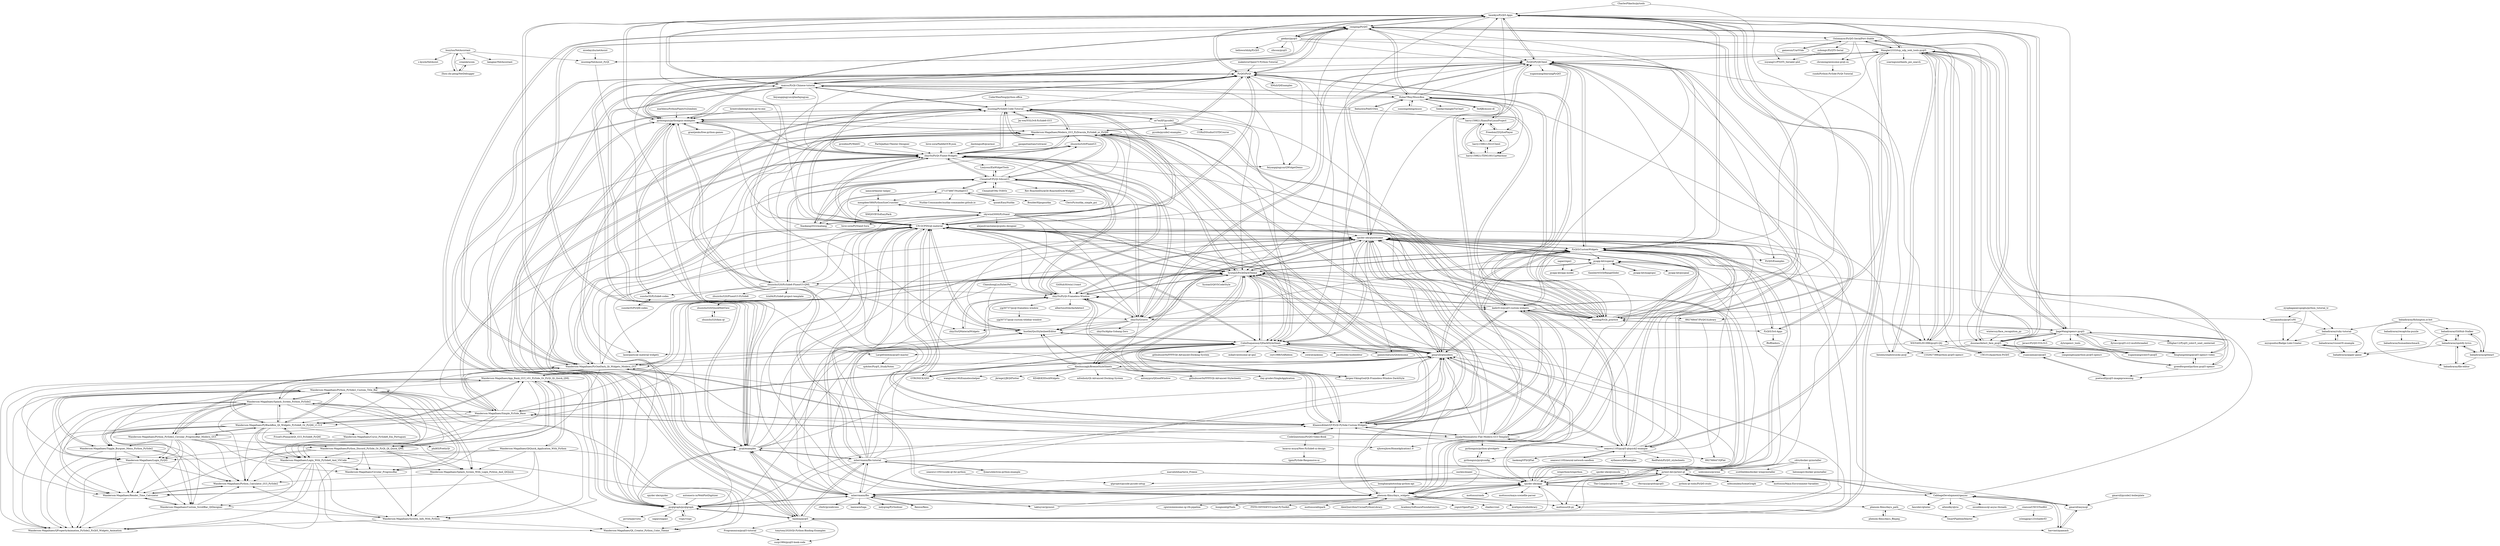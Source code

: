 digraph G {
"taseikyo/PyQt5-Apps" -> "cxinping/PyQt5"
"taseikyo/PyQt5-Apps" -> "PyQt5/PyQt"
"taseikyo/PyQt5-Apps" -> "maicss/PyQt-Chinese-tutorial"
"taseikyo/PyQt5-Apps" -> "Wangler2333/tcp_udp_web_tools-pyqt5"
"taseikyo/PyQt5-Apps" -> "PyQt5/PyQtClient"
"taseikyo/PyQt5-Apps" -> "PyQt5/CustomWidgets"
"taseikyo/PyQt5-Apps" -> "pyqt/examples"
"taseikyo/PyQt5-Apps" -> "pythonguis/pythonguis-examples"
"taseikyo/PyQt5-Apps" -> "spyder-ide/qtawesome"
"taseikyo/PyQt5-Apps" -> "UN-GCPDS/qt-material"
"taseikyo/PyQt5-Apps" -> "muziing/PyQt_practice"
"taseikyo/PyQt5-Apps" -> "geekori/pyqt5"
"taseikyo/PyQt5-Apps" -> "douxiao/detect_face_pyqt5"
"taseikyo/PyQt5-Apps" -> "gmarull/qtmodern"
"taseikyo/PyQt5-Apps" -> "seanwu1105/pyqt5-qtquick2-example"
"PyQt5/CustomWidgets" -> "PyQt5/PyQtClient"
"PyQt5/CustomWidgets" -> "kadir014/pyqt5-custom-widgets"
"PyQt5/CustomWidgets" -> "PyQt5/3rd-Apps"
"PyQt5/CustomWidgets" -> "zhiyiYo/PyQt-Frameless-Window"
"PyQt5/CustomWidgets" -> "seanwu1105/pyqt5-qtquick2-example"
"PyQt5/CustomWidgets" -> "pythonguis/pyqtconfig"
"PyQt5/CustomWidgets" -> "gmarull/qtmodern"
"PyQt5/CustomWidgets" -> "spyder-ide/qtawesome"
"PyQt5/CustomWidgets" -> "WEIYANLIN1996/pyqt5-QQ"
"PyQt5/CustomWidgets" -> "phenom-films/dayu_widgets"
"PyQt5/CustomWidgets" -> "KhamisiKibet/QT-PyQt-PySide-Custom-Widgets"
"PyQt5/CustomWidgets" -> "5yutan5/PyQtDarkTheme"
"PyQt5/CustomWidgets" -> "pyapp-kit/superqt"
"PyQt5/CustomWidgets" -> "taseikyo/PyQt5-Apps"
"PyQt5/CustomWidgets" -> "PyQt5/Examples"
"sunzongzheng/music" -> "HuberTRoy/MusicBox" ["e"=1]
"pyqtgraph/pyqtgraph" -> "vispy/vispy" ["e"=1]
"pyqtgraph/pyqtgraph" -> "PyQt5/PyQt"
"pyqtgraph/pyqtgraph" -> "spyder-ide/qtpy"
"pyqtgraph/pyqtgraph" -> "ColinDuquesnoy/QDarkStyleSheet"
"pyqtgraph/pyqtgraph" -> "pythonguis/pythonguis-examples"
"pyqtgraph/pyqtgraph" -> "UN-GCPDS/qt-material"
"pyqtgraph/pyqtgraph" -> "spyder-ide/qtawesome"
"pyqtgraph/pyqtgraph" -> "baoboa/pyqt5"
"pyqtgraph/pyqtgraph" -> "mherrmann/fbs"
"pyqtgraph/pyqtgraph" -> "pyqt/examples"
"pyqtgraph/pyqtgraph" -> "pyvista/pyvista" ["e"=1]
"pyqtgraph/pyqtgraph" -> "napari/napari" ["e"=1]
"pyqtgraph/pyqtgraph" -> "zhiyiYo/PyQt-Fluent-Widgets"
"pyqtgraph/pyqtgraph" -> "cxinping/PyQt5"
"pyqtgraph/pyqtgraph" -> "KhamisiKibet/QT-PyQt-PySide-Custom-Widgets"
"dashingsoft/pyarmor" -> "zhiyiYo/PyQt-Fluent-Widgets" ["e"=1]
"CharlesPikachu/pytools" -> "taseikyo/PyQt5-Apps" ["e"=1]
"CharlesPikachu/pytools" -> "muziing/PyQt_practice" ["e"=1]
"gmarull/pyside2-boilerplate" -> "gmarull/asyncqt"
"winterssy/face_recognition_py" -> "douxiao/detect_face_pyqt5" ["e"=1]
"fengtangzheng/pyqt5-opencv-video" -> "douxiao/detect_face_pyqt5"
"fengtangzheng/pyqt5-opencv-video" -> "greedforgood/python-pyqt5-opencv"
"fengtangzheng/pyqt5-opencv-video" -> "Wangler2333/tcp_udp_web_tools-pyqt5"
"greedforgood/python-pyqt5-opencv" -> "JiageWang/opencv-pyqt5"
"greedforgood/python-pyqt5-opencv" -> "poetwolf/pyqt5-imageprocessing"
"greedforgood/python-pyqt5-opencv" -> "douxiao/detect_face_pyqt5"
"greedforgood/python-pyqt5-opencv" -> "fengtangzheng/pyqt5-opencv-video"
"seanwu1105/pyqt5-qtquick2-example" -> "seanwu1105/neural-network-sandbox"
"seanwu1105/pyqt5-qtquick2-example" -> "kadir014/pyqt5-custom-widgets"
"seanwu1105/pyqt5-qtquick2-example" -> "PyQt5/CustomWidgets"
"seanwu1105/pyqt5-qtquick2-example" -> "anjalp/Minimalistic-Flat-Modern-GUI-Template"
"seanwu1105/pyqt5-qtquick2-example" -> "gmarull/qtmodern"
"seanwu1105/pyqt5-qtquick2-example" -> "PyQt5/PyQtClient"
"seanwu1105/pyqt5-qtquick2-example" -> "spyder-ide/qtawesome"
"seanwu1105/pyqt5-qtquick2-example" -> "UN-GCPDS/qt-material"
"seanwu1105/pyqt5-qtquick2-example" -> "taseikyo/PyQt5-Apps"
"seanwu1105/pyqt5-qtquick2-example" -> "KhamisiKibet/QT-PyQt-PySide-Custom-Widgets"
"seanwu1105/pyqt5-qtquick2-example" -> "eyllanesc/QtExamples" ["e"=1]
"seanwu1105/pyqt5-qtquick2-example" -> "5yutan5/PyQtDarkTheme"
"seanwu1105/pyqt5-qtquick2-example" -> "RedFalsh/PyQt5_stylesheets"
"seanwu1105/pyqt5-qtquick2-example" -> "liaokongVFX/QFlat"
"seanwu1105/pyqt5-qtquick2-example" -> "892768447/QFlat"
"se7enXF/pyside2" -> "muziing/PySide6-Code-Tutorial"
"se7enXF/pyside2" -> "pyside/pyside2-examples" ["e"=1]
"se7enXF/pyside2" -> "phenom-films/dayu_widgets"
"se7enXF/pyside2" -> "UN-GCPDS/qt-material"
"se7enXF/pyside2" -> "CGRnDStudio/CGTDCourse"
"mherrmann/fbs" -> "mherrmann/fbs-tutorial"
"mherrmann/fbs" -> "pyqt/examples"
"mherrmann/fbs" -> "ColinDuquesnoy/QDarkStyleSheet"
"mherrmann/fbs" -> "pythonguis/pythonguis-examples"
"mherrmann/fbs" -> "spyder-ide/qtawesome"
"mherrmann/fbs" -> "spyder-ide/qtpy"
"mherrmann/fbs" -> "UN-GCPDS/qt-material"
"mherrmann/fbs" -> "pyqtgraph/pyqtgraph"
"mherrmann/fbs" -> "r0x0r/pywebview" ["e"=1]
"mherrmann/fbs" -> "beeware/toga" ["e"=1]
"mherrmann/fbs" -> "indygreg/PyOxidizer" ["e"=1]
"mherrmann/fbs" -> "flexxui/flexx" ["e"=1]
"mherrmann/fbs" -> "takluyver/pynsist" ["e"=1]
"mherrmann/fbs" -> "gmarull/qtmodern"
"mherrmann/fbs" -> "pytest-dev/pytest-qt"
"brentvollebregt/auto-py-to-exe" -> "pythonguis/pythonguis-examples" ["e"=1]
"brentvollebregt/auto-py-to-exe" -> "zhiyiYo/PyQt-Fluent-Widgets" ["e"=1]
"GTRONICK/QSS" -> "ColinDuquesnoy/QDarkStyleSheet" ["e"=1]
"GTRONICK/QSS" -> "UN-GCPDS/qt-material" ["e"=1]
"baoboa/pyqt5" -> "pyqtgraph/pyqtgraph"
"baoboa/pyqt5" -> "pythonguis/pythonguis-examples"
"baoboa/pyqt5" -> "pyqt/examples"
"baoboa/pyqt5" -> "ColinDuquesnoy/QDarkStyleSheet"
"baoboa/pyqt5" -> "PyQt5/PyQt"
"baoboa/pyqt5" -> "cxinping/PyQt5"
"baoboa/pyqt5" -> "spyder-ide/qtawesome"
"baoboa/pyqt5" -> "maicss/PyQt-Chinese-tutorial"
"baoboa/pyqt5" -> "tonytony2020/Qt-Python-Binding-Examples" ["e"=1]
"baoboa/pyqt5" -> "mherrmann/fbs-tutorial"
"baoboa/pyqt5" -> "suzp1984/pyqt5-book-code"
"baoboa/pyqt5" -> "Programmica/pyqt5-tutorial"
"baoboa/pyqt5" -> "gmarull/qtmodern"
"baoboa/pyqt5" -> "spyder-ide/qtpy"
"baoboa/pyqt5" -> "harvimt/quamash"
"takluyver/pynsist" -> "spyder-ide/qtpy" ["e"=1]
"takluyver/pynsist" -> "mherrmann/fbs" ["e"=1]
"takluyver/pynsist" -> "pytest-dev/pytest-qt" ["e"=1]
"loonghao/photoshop-python-api" -> "phenom-films/dayu_widgets" ["e"=1]
"geekori/pyqt5" -> "zlhcsm/pyqt5"
"geekori/pyqt5" -> "taseikyo/PyQt5-Apps"
"geekori/pyqt5" -> "PyQt5/CustomWidgets"
"geekori/pyqt5" -> "PyQt5/PyQtClient"
"geekori/pyqt5" -> "cxinping/PyQt5"
"geekori/pyqt5" -> "helloworldzhj/PyQt5"
"geekori/pyqt5" -> "maicss/PyQt-Chinese-tutorial"
"geekori/pyqt5" -> "douxiao/detect_face_pyqt5"
"gmarull/qtmodern" -> "5yutan5/PyQtDarkTheme"
"gmarull/qtmodern" -> "Jorgen-VikingGod/Qt-Frameless-Window-DarkStyle" ["e"=1]
"gmarull/qtmodern" -> "ColinDuquesnoy/QDarkStyleSheet"
"gmarull/qtmodern" -> "UN-GCPDS/qt-material"
"gmarull/qtmodern" -> "spyder-ide/qtawesome"
"gmarull/qtmodern" -> "Wanderson-Magalhaes/Simple_PySide_Base"
"gmarull/qtmodern" -> "PyQt5/CustomWidgets"
"gmarull/qtmodern" -> "spyder-ide/qtpy"
"gmarull/qtmodern" -> "phenom-films/dayu_widgets"
"gmarull/qtmodern" -> "KhamisiKibet/QT-PyQt-PySide-Custom-Widgets"
"gmarull/qtmodern" -> "Wanderson-Magalhaes/Modern_GUI_PyDracula_PySide6_or_PyQt6"
"gmarull/qtmodern" -> "Alexhuszagh/BreezeStyleSheets"
"gmarull/qtmodern" -> "Wanderson-Magalhaes/PyOneDark_Qt_Widgets_Modern_GUI"
"gmarull/qtmodern" -> "seanwu1105/pyqt5-qtquick2-example"
"gmarull/qtmodern" -> "kadir014/pyqt5-custom-widgets"
"0xHJK/music-dl" -> "HuberTRoy/MusicBox" ["e"=1]
"seanwu1105/neural-network-sandbox" -> "seanwu1105/pyqt5-qtquick2-example"
"mherrmann/fbs-tutorial" -> "mherrmann/fbs"
"mherrmann/fbs-tutorial" -> "pyqt/examples"
"mherrmann/fbs-tutorial" -> "spyder-ide/qtawesome"
"mherrmann/fbs-tutorial" -> "pythonguis/pythonguis-examples"
"mherrmann/fbs-tutorial" -> "ColinDuquesnoy/QDarkStyleSheet"
"mherrmann/fbs-tutorial" -> "UN-GCPDS/qt-material"
"mherrmann/fbs-tutorial" -> "spyder-ide/qtpy"
"mherrmann/fbs-tutorial" -> "mottosso/Qt.py" ["e"=1]
"mherrmann/fbs-tutorial" -> "baoboa/pyqt5"
"mherrmann/fbs-tutorial" -> "gmarull/qtmodern"
"mherrmann/fbs-tutorial" -> "PyQt5/PyQt"
"mherrmann/fbs-tutorial" -> "5yutan5/PyQtDarkTheme"
"mherrmann/fbs-tutorial" -> "pytest-dev/pytest-qt"
"mherrmann/fbs-tutorial" -> "fyears/electron-python-example" ["e"=1]
"mherrmann/fbs-tutorial" -> "pyqtgraph/pyqtgraph"
"pythonguis/pythonguis-examples" -> "pyqt/examples"
"pythonguis/pythonguis-examples" -> "PyQt5/PyQt"
"pythonguis/pythonguis-examples" -> "UN-GCPDS/qt-material"
"pythonguis/pythonguis-examples" -> "maicss/PyQt-Chinese-tutorial"
"pythonguis/pythonguis-examples" -> "taseikyo/PyQt5-Apps"
"pythonguis/pythonguis-examples" -> "cxinping/PyQt5"
"pythonguis/pythonguis-examples" -> "mherrmann/fbs"
"pythonguis/pythonguis-examples" -> "zhiyiYo/PyQt-Fluent-Widgets"
"pythonguis/pythonguis-examples" -> "Wanderson-Magalhaes/Modern_GUI_PyDracula_PySide6_or_PyQt6"
"pythonguis/pythonguis-examples" -> "pyqtgraph/pyqtgraph"
"pythonguis/pythonguis-examples" -> "ColinDuquesnoy/QDarkStyleSheet"
"pythonguis/pythonguis-examples" -> "baoboa/pyqt5"
"pythonguis/pythonguis-examples" -> "muziing/PySide6-Code-Tutorial"
"pythonguis/pythonguis-examples" -> "mherrmann/fbs-tutorial"
"pythonguis/pythonguis-examples" -> "grantjenks/free-python-games" ["e"=1]
"hustlei/QssStylesheetEditor" -> "ColinDuquesnoy/QDarkStyleSheet" ["e"=1]
"hustlei/QssStylesheetEditor" -> "UN-GCPDS/qt-material" ["e"=1]
"phenom-films/dayu_widgets" -> "phenom-films/dayu_path"
"phenom-films/dayu_widgets" -> "bungnoid/glTools" ["e"=1]
"phenom-films/dayu_widgets" -> "mottosso/Qt.py" ["e"=1]
"phenom-films/dayu_widgets" -> "FXTD-ODYSSEY/Unreal-PyToolkit" ["e"=1]
"phenom-films/dayu_widgets" -> "mottosso/allzpark" ["e"=1]
"phenom-films/dayu_widgets" -> "spyder-ide/qtawesome"
"phenom-films/dayu_widgets" -> "5yutan5/PyQtDarkTheme"
"phenom-films/dayu_widgets" -> "AlexQuevillon/UnrealPythonLibrary" ["e"=1]
"phenom-films/dayu_widgets" -> "AcademySoftwareFoundation/rez" ["e"=1]
"phenom-films/dayu_widgets" -> "ynput/OpenPype" ["e"=1]
"phenom-films/dayu_widgets" -> "chadmv/cmt" ["e"=1]
"phenom-films/dayu_widgets" -> "krathjen/studiolibrary" ["e"=1]
"phenom-films/dayu_widgets" -> "UN-GCPDS/qt-material"
"phenom-films/dayu_widgets" -> "zhiyiYo/PyQt-Frameless-Window"
"phenom-films/dayu_widgets" -> "cgwire/awesome-cg-vfx-pipeline" ["e"=1]
"nicedayzhu/netAssist" -> "muziing/NetAssist_PyQt"
"harvimt/quamash" -> "gmarull/asyncqt"
"harvimt/quamash" -> "CabbageDevelopment/qasync"
"gmarull/asyncqt" -> "CabbageDevelopment/qasync"
"gmarull/asyncqt" -> "harvimt/quamash"
"creaink/ucom" -> "Zhou-zhi-peng/NetDebugger"
"seanwu1105/vscode-qt-for-python" -> "qtproject/pyside-pyside-setup"
"PyQt5/PyQtClient" -> "PyQt5/CustomWidgets"
"PyQt5/PyQtClient" -> "PyQt5/3rd-Apps"
"PyQt5/PyQtClient" -> "taseikyo/PyQt5-Apps"
"PyQt5/PyQtClient" -> "Wangler2333/tcp_udp_web_tools-pyqt5"
"PyQt5/PyQtClient" -> "spyder-ide/qtawesome"
"PyQt5/PyQtClient" -> "PyQt5/Examples"
"PyQt5/PyQtClient" -> "PyQt5/PyQt"
"PyQt5/PyQtClient" -> "WEIYANLIN1996/pyqt5-QQ"
"PyQt5/PyQtClient" -> "kadir014/pyqt5-custom-widgets"
"PyQt5/PyQtClient" -> "zhiyiYo/Groove"
"PyQt5/PyQtClient" -> "seanwu1105/pyqt5-qtquick2-example"
"PyQt5/PyQtClient" -> "5yutan5/PyQtDarkTheme"
"PyQt5/PyQtClient" -> "xugaoxiang/learningPyQt5"
"PyQt5/PyQtClient" -> "892768447/PyQtUiLibrary"
"PyQt5/PyQtClient" -> "anjalp/Minimalistic-Flat-Modern-GUI-Template"
"Oslomayor/PyQt5-SerialPort-Stable" -> "gamesun/UartVide"
"Oslomayor/PyQt5-SerialPort-Stable" -> "xuhongv/PyQT5-Serial"
"Oslomayor/PyQt5-SerialPort-Stable" -> "Wangler2333/tcp_udp_web_tools-pyqt5"
"Oslomayor/PyQt5-SerialPort-Stable" -> "xuyang21/PYQT5_Serialer-plot"
"Oslomayor/PyQt5-SerialPort-Stable" -> "WEIYANLIN1996/pyqt5-QQ"
"Oslomayor/PyQt5-SerialPort-Stable" -> "chroming/awesome-pyqt-cn"
"Oslomayor/PyQt5-SerialPort-Stable" -> "1332927388/python-pyqt5-opencv"
"WEIYANLIN1996/pyqt5-QQ" -> "Wangler2333/tcp_udp_web_tools-pyqt5"
"WEIYANLIN1996/pyqt5-QQ" -> "156101zhj/python-PyQt5"
"WEIYANLIN1996/pyqt5-QQ" -> "fengtangzheng/pyqt5-opencv-video"
"WEIYANLIN1996/pyqt5-QQ" -> "PyQt5/CustomWidgets"
"WEIYANLIN1996/pyqt5-QQ" -> "Oslomayor/PyQt5-SerialPort-Stable"
"WEIYANLIN1996/pyqt5-QQ" -> "1332927388/python-pyqt5-opencv"
"WEIYANLIN1996/pyqt5-QQ" -> "Largefreedom/pyqt5-master"
"pythonguis/pyqtconfig" -> "pythonguis/python-qtwidgets"
"pythonguis/python-qtwidgets" -> "pythonguis/pyqtconfig"
"chroming/awesome-pyqt-cn" -> "cundi/Python-PySide-PyQt-Tutorial"
"AlexQuevillon/UnrealPythonLibrary" -> "phenom-films/dayu_widgets" ["e"=1]
"Wangler2333/tcp_udp_web_tools-pyqt5" -> "WEIYANLIN1996/pyqt5-QQ"
"Wangler2333/tcp_udp_web_tools-pyqt5" -> "muziing/NetAssist_PyQt"
"Wangler2333/tcp_udp_web_tools-pyqt5" -> "taseikyo/PyQt5-Apps"
"Wangler2333/tcp_udp_web_tools-pyqt5" -> "Oslomayor/PyQt5-SerialPort-Stable"
"Wangler2333/tcp_udp_web_tools-pyqt5" -> "PyQt5/PyQtClient"
"Wangler2333/tcp_udp_web_tools-pyqt5" -> "fengtangzheng/pyqt5-opencv-video"
"Wangler2333/tcp_udp_web_tools-pyqt5" -> "douxiao/detect_face_pyqt5"
"Wangler2333/tcp_udp_web_tools-pyqt5" -> "falseen/shadowsocks-pyqt"
"Wangler2333/tcp_udp_web_tools-pyqt5" -> "JiageWang/opencv-pyqt5"
"Wangler2333/tcp_udp_web_tools-pyqt5" -> "muziing/PyQt_practice"
"Wangler2333/tcp_udp_web_tools-pyqt5" -> "soaringsoul/baidu_poi_search" ["e"=1]
"Wangler2333/tcp_udp_web_tools-pyqt5" -> "PyQt5/CustomWidgets"
"Wangler2333/tcp_udp_web_tools-pyqt5" -> "chroming/awesome-pyqt-cn"
"Wangler2333/tcp_udp_web_tools-pyqt5" -> "yuancaimaiyi/pyqt5"
"Wangler2333/tcp_udp_web_tools-pyqt5" -> "156101zhj/python-PyQt5"
"douxiao/detect_face_pyqt5" -> "fengtangzheng/pyqt5-opencv-video"
"douxiao/detect_face_pyqt5" -> "greedforgood/python-pyqt5-opencv"
"douxiao/detect_face_pyqt5" -> "yangninghua/python-pyqt5-opencv"
"douxiao/detect_face_pyqt5" -> "Wangler2333/tcp_udp_web_tools-pyqt5"
"douxiao/detect_face_pyqt5" -> "JiageWang/opencv-pyqt5"
"douxiao/detect_face_pyqt5" -> "yuancaimaiyi/pyqt5"
"douxiao/detect_face_pyqt5" -> "taseikyo/PyQt5-Apps"
"douxiao/detect_face_pyqt5" -> "xugaoxiang/yolov5-pyqt5" ["e"=1]
"douxiao/detect_face_pyqt5" -> "falseen/shadowsocks-pyqt"
"douxiao/detect_face_pyqt5" -> "cxinping/PyQt5"
"poetwolf/pyqt5-imageprocessing" -> "yuancaimaiyi/pyqt5"
"PyQt5/3rd-Apps" -> "PyQt5/CustomWidgets"
"PyQt5/3rd-Apps" -> "PyQt5/PyQtClient"
"PyQt5/3rd-Apps" -> "ffwff/aidoru"
"gamesun/UartVide" -> "Oslomayor/PyQt5-SerialPort-Stable"
"phenom-films/dayu_path" -> "phenom-films/dayu_ffmpeg"
"phenom-films/dayu_path" -> "SmartPipeline/blaster"
"phenom-films/dayu_ffmpeg" -> "phenom-films/dayu_path"
"yuancaimaiyi/pyqt5" -> "poetwolf/pyqt5-imageprocessing"
"pyapp-kit/magicgui" -> "pyapp-kit/superqt" ["e"=1]
"gaogaotiantian/viztracer" -> "zhiyiYo/PyQt-Fluent-Widgets" ["e"=1]
"marblexu/PythonPlantsVsZombies" -> "pythonguis/pythonguis-examples" ["e"=1]
"pywebio/PyWebIO" -> "zhiyiYo/PyQt-Fluent-Widgets" ["e"=1]
"JiageWang/opencv-pyqt5" -> "greedforgood/python-pyqt5-opencv"
"JiageWang/opencv-pyqt5" -> "poetwolf/pyqt5-imageprocessing"
"JiageWang/opencv-pyqt5" -> "xugaoxiang/yolov5-pyqt5" ["e"=1]
"JiageWang/opencv-pyqt5" -> "fengtangzheng/pyqt5-opencv-video"
"JiageWang/opencv-pyqt5" -> "douxiao/detect_face_pyqt5"
"JiageWang/opencv-pyqt5" -> "Wangler2333/tcp_udp_web_tools-pyqt5"
"JiageWang/opencv-pyqt5" -> "yuancaimaiyi/pyqt5"
"JiageWang/opencv-pyqt5" -> "flytocc/pyqt5-cv2-multithreaded" ["e"=1]
"JiageWang/opencv-pyqt5" -> "muziing/PyQt_practice"
"JiageWang/opencv-pyqt5" -> "WEIYANLIN1996/pyqt5-QQ"
"JiageWang/opencv-pyqt5" -> "GHigher12/Pyqt5_yolov5_unet_centernet" ["e"=1]
"JiageWang/opencv-pyqt5" -> "cxinping/PyQt5"
"JiageWang/opencv-pyqt5" -> "Javacr/PyQt5-YOLOv5" ["e"=1]
"JiageWang/opencv-pyqt5" -> "taseikyo/PyQt5-Apps"
"JiageWang/opencv-pyqt5" -> "dyh/opencv_tools"
"flexxui/flexx" -> "mherrmann/fbs" ["e"=1]
"UN-GCPDS/qt-material" -> "Wanderson-Magalhaes/Modern_GUI_PyDracula_PySide6_or_PyQt6"
"UN-GCPDS/qt-material" -> "ColinDuquesnoy/QDarkStyleSheet"
"UN-GCPDS/qt-material" -> "5yutan5/PyQtDarkTheme"
"UN-GCPDS/qt-material" -> "zhiyiYo/PyQt-Fluent-Widgets"
"UN-GCPDS/qt-material" -> "spyder-ide/qtawesome"
"UN-GCPDS/qt-material" -> "hustlei/QssStylesheetEditor" ["e"=1]
"UN-GCPDS/qt-material" -> "laserpants/qt-material-widgets" ["e"=1]
"UN-GCPDS/qt-material" -> "Wanderson-Magalhaes/PyOneDark_Qt_Widgets_Modern_GUI"
"UN-GCPDS/qt-material" -> "muziing/PySide6-Code-Tutorial"
"UN-GCPDS/qt-material" -> "GTRONICK/QSS" ["e"=1]
"UN-GCPDS/qt-material" -> "gmarull/qtmodern"
"UN-GCPDS/qt-material" -> "KhamisiKibet/QT-PyQt-PySide-Custom-Widgets"
"UN-GCPDS/qt-material" -> "PyQt5/PyQt"
"UN-GCPDS/qt-material" -> "muziing/PyQt_practice"
"UN-GCPDS/qt-material" -> "phenom-films/dayu_widgets"
"anjalp/Minimalistic-Flat-Modern-GUI-Template" -> "Wanderson-Magalhaes/Simple_PySide_Base"
"anjalp/Minimalistic-Flat-Modern-GUI-Template" -> "KhamisiKibet/QT-PyQt-PySide-Custom-Widgets"
"anjalp/Minimalistic-Flat-Modern-GUI-Template" -> "seanwu1105/pyqt5-qtquick2-example"
"anjalp/Minimalistic-Flat-Modern-GUI-Template" -> "5yutan5/PyQtDarkTheme"
"anjalp/Minimalistic-Flat-Modern-GUI-Template" -> "kadir014/pyqt5-custom-widgets"
"anjalp/Minimalistic-Flat-Modern-GUI-Template" -> "pythonguis/python-qtwidgets"
"anjalp/Minimalistic-Flat-Modern-GUI-Template" -> "PyQt5/PyQtClient"
"anjalp/Minimalistic-Flat-Modern-GUI-Template" -> "spyder-ide/qtawesome"
"anjalp/Minimalistic-Flat-Modern-GUI-Template" -> "PyQt5/CustomWidgets"
"anjalp/Minimalistic-Flat-Modern-GUI-Template" -> "UN-GCPDS/qt-material"
"anjalp/Minimalistic-Flat-Modern-GUI-Template" -> "gmarull/qtmodern"
"anjalp/Minimalistic-Flat-Modern-GUI-Template" -> "Wanderson-Magalhaes/Modern_GUI_PyDracula_PySide6_or_PyQt6"
"anjalp/Minimalistic-Flat-Modern-GUI-Template" -> "xjhowxjhow/HomeAplication1.0"
"anjalp/Minimalistic-Flat-Modern-GUI-Template" -> "Wanderson-Magalhaes/PyOneDark_Qt_Widgets_Modern_GUI"
"anjalp/Minimalistic-Flat-Modern-GUI-Template" -> "pyqt/examples"
"CabbageDevelopment/qasync" -> "gmarull/asyncqt"
"CabbageDevelopment/qasync" -> "harvimt/quamash"
"CabbageDevelopment/qasync" -> "pytest-dev/pytest-qt"
"CabbageDevelopment/qasync" -> "pyapp-kit/superqt"
"CabbageDevelopment/qasync" -> "spyder-ide/qtpy"
"CabbageDevelopment/qasync" -> "fancidev/qtinter"
"CabbageDevelopment/qasync" -> "spyder-ide/qtawesome"
"CabbageDevelopment/qasync" -> "altendky/qtrio"
"CabbageDevelopment/qasync" -> "nicoddemus/qt-async-threads"
"winpython/winpython" -> "spyder-ide/qtpy" ["e"=1]
"muziing/PyQt_practice" -> "muziing/PySide6-Code-Tutorial"
"muziing/PyQt_practice" -> "UN-GCPDS/qt-material"
"muziing/PyQt_practice" -> "PyQt5/PyQt"
"muziing/PyQt_practice" -> "PyQt5/CustomWidgets"
"muziing/PyQt_practice" -> "Wanderson-Magalhaes/Modern_GUI_PyDracula_PySide6_or_PyQt6"
"muziing/PyQt_practice" -> "kadir014/pyqt5-custom-widgets"
"muziing/PyQt_practice" -> "taseikyo/PyQt5-Apps"
"muziing/PyQt_practice" -> "Wangler2333/tcp_udp_web_tools-pyqt5"
"muziing/PyQt_practice" -> "JiageWang/opencv-pyqt5"
"muziing/PyQt_practice" -> "maicss/PyQt-Chinese-tutorial"
"muziing/PyQt_practice" -> "5yutan5/PyQtDarkTheme"
"muziing/PyQt_practice" -> "zhiyiYo/PyQt-Fluent-Widgets"
"muziing/PyQt_practice" -> "spyder-ide/qtawesome"
"muziing/PyQt_practice" -> "hustlei/QssStylesheetEditor" ["e"=1]
"muziing/PyQt_practice" -> "PyQt5/PyQtClient"
"Wanderson-Magalhaes/Python_PySide2_Custom_Title_Bar" -> "Wanderson-Magalhaes/Splash_Screen_Python_PySide2"
"Wanderson-Magalhaes/Python_PySide2_Custom_Title_Bar" -> "Wanderson-Magalhaes/Login_PyQt5"
"Wanderson-Magalhaes/Python_PySide2_Custom_Title_Bar" -> "Wanderson-Magalhaes/Python_Calculator_GUI_PySide2"
"Wanderson-Magalhaes/Python_PySide2_Custom_Title_Bar" -> "Wanderson-Magalhaes/QPropertyAnimation_PySide2_PyQt5_Widgets_Animation"
"Wanderson-Magalhaes/Python_PySide2_Custom_Title_Bar" -> "Wanderson-Magalhaes/Render_Time_Calculator"
"Wanderson-Magalhaes/Python_PySide2_Custom_Title_Bar" -> "Wanderson-Magalhaes/Python_PySide2_Circular_ProgressBar_Modern_GUI"
"Wanderson-Magalhaes/Python_PySide2_Custom_Title_Bar" -> "Wanderson-Magalhaes/Toggle_Burguer_Menu_Python_PySide2"
"Wanderson-Magalhaes/Python_PySide2_Custom_Title_Bar" -> "Wanderson-Magalhaes/Login_With_PySide6_And_VSCode"
"Wanderson-Magalhaes/Python_PySide2_Custom_Title_Bar" -> "Wanderson-Magalhaes/Splash_Screen_With_Login_Pyhton_And_QtQuick"
"Wanderson-Magalhaes/Python_PySide2_Custom_Title_Bar" -> "Wanderson-Magalhaes/Custom_ScrollBar_QtDesigner"
"Wanderson-Magalhaes/Python_PySide2_Custom_Title_Bar" -> "Wanderson-Magalhaes/PyBlackBox_Qt_Widgets_PySide6_Or_PyQt6_v1.0.0"
"Wanderson-Magalhaes/Python_PySide2_Custom_Title_Bar" -> "Wanderson-Magalhaes/Python_Discord_PySide_Or_PyQt_Qt_Quick_QML"
"Wanderson-Magalhaes/Python_PySide2_Custom_Title_Bar" -> "Wanderson-Magalhaes/Circular_ProgressBar"
"Wanderson-Magalhaes/Python_PySide2_Custom_Title_Bar" -> "Wanderson-Magalhaes/System_Info_With_Python"
"Wanderson-Magalhaes/Python_PySide2_Custom_Title_Bar" -> "Wanderson-Magalhaes/Qt_Creator_Python_Color_Theme"
"Wanderson-Magalhaes/Simple_PySide_Base" -> "Wanderson-Magalhaes/Splash_Screen_Python_PySide2"
"Wanderson-Magalhaes/Simple_PySide_Base" -> "Wanderson-Magalhaes/PyOneDark_Qt_Widgets_Modern_GUI"
"Wanderson-Magalhaes/Simple_PySide_Base" -> "Wanderson-Magalhaes/Modern_GUI_PyDracula_PySide6_or_PyQt6"
"Wanderson-Magalhaes/Simple_PySide_Base" -> "Wanderson-Magalhaes/Python_PySide2_Custom_Title_Bar"
"Wanderson-Magalhaes/Simple_PySide_Base" -> "gmarull/qtmodern"
"Wanderson-Magalhaes/Simple_PySide_Base" -> "UN-GCPDS/qt-material"
"Wanderson-Magalhaes/Simple_PySide_Base" -> "anjalp/Minimalistic-Flat-Modern-GUI-Template"
"Wanderson-Magalhaes/Simple_PySide_Base" -> "Wanderson-Magalhaes/Python_PySide2_Circular_ProgressBar_Modern_GUI"
"Wanderson-Magalhaes/Simple_PySide_Base" -> "Wanderson-Magalhaes/PyBlackBox_Qt_Widgets_PySide6_Or_PyQt6_v1.0.0"
"Wanderson-Magalhaes/Simple_PySide_Base" -> "Wanderson-Magalhaes/App_Bank_GUI_v01_PySide_Or_PyQt_Qt_Quick_QML"
"Wanderson-Magalhaes/Simple_PySide_Base" -> "Wanderson-Magalhaes/Toggle_Burguer_Menu_Python_PySide2"
"Wanderson-Magalhaes/Simple_PySide_Base" -> "KhamisiKibet/QT-PyQt-PySide-Custom-Widgets"
"Wanderson-Magalhaes/Simple_PySide_Base" -> "Wanderson-Magalhaes/Python_Discord_PySide_Or_PyQt_Qt_Quick_QML"
"Wanderson-Magalhaes/Simple_PySide_Base" -> "5yutan5/PyQtDarkTheme"
"Wanderson-Magalhaes/Simple_PySide_Base" -> "Wanderson-Magalhaes/Login_PyQt5"
"Wanderson-Magalhaes/Splash_Screen_Python_PySide2" -> "Wanderson-Magalhaes/Python_PySide2_Custom_Title_Bar"
"Wanderson-Magalhaes/Splash_Screen_Python_PySide2" -> "Wanderson-Magalhaes/Python_PySide2_Circular_ProgressBar_Modern_GUI"
"Wanderson-Magalhaes/Splash_Screen_Python_PySide2" -> "Wanderson-Magalhaes/Toggle_Burguer_Menu_Python_PySide2"
"Wanderson-Magalhaes/Splash_Screen_Python_PySide2" -> "Wanderson-Magalhaes/PyBlackBox_Qt_Widgets_PySide6_Or_PyQt6_v1.0.0"
"Wanderson-Magalhaes/Splash_Screen_Python_PySide2" -> "Wanderson-Magalhaes/Login_PyQt5"
"Wanderson-Magalhaes/Splash_Screen_Python_PySide2" -> "Wanderson-Magalhaes/Render_Time_Calculator"
"Wanderson-Magalhaes/Splash_Screen_Python_PySide2" -> "Wanderson-Magalhaes/Python_Calculator_GUI_PySide2"
"Wanderson-Magalhaes/Splash_Screen_Python_PySide2" -> "Wanderson-Magalhaes/QPropertyAnimation_PySide2_PyQt5_Widgets_Animation"
"Wanderson-Magalhaes/Splash_Screen_Python_PySide2" -> "Wanderson-Magalhaes/Simple_PySide_Base"
"Wanderson-Magalhaes/Splash_Screen_Python_PySide2" -> "Wanderson-Magalhaes/Circular_ProgressBar"
"Wanderson-Magalhaes/Splash_Screen_Python_PySide2" -> "Wanderson-Magalhaes/Login_With_PySide6_And_VSCode"
"Wanderson-Magalhaes/Splash_Screen_Python_PySide2" -> "Wanderson-Magalhaes/App_Bank_GUI_v01_PySide_Or_PyQt_Qt_Quick_QML"
"Wanderson-Magalhaes/Splash_Screen_Python_PySide2" -> "Wanderson-Magalhaes/Splash_Screen_With_Login_Pyhton_And_QtQuick"
"Wanderson-Magalhaes/Splash_Screen_Python_PySide2" -> "Wanderson-Magalhaes/Custom_ScrollBar_QtDesigner"
"Wanderson-Magalhaes/Splash_Screen_Python_PySide2" -> "Wanderson-Magalhaes/Curso_PySide6_Em_Portugues"
"Wanderson-Magalhaes/Login_PyQt5" -> "Wanderson-Magalhaes/Python_Calculator_GUI_PySide2"
"Wanderson-Magalhaes/Login_PyQt5" -> "Wanderson-Magalhaes/Render_Time_Calculator"
"Wanderson-Magalhaes/Login_PyQt5" -> "Wanderson-Magalhaes/QPropertyAnimation_PySide2_PyQt5_Widgets_Animation"
"Wanderson-Magalhaes/Login_PyQt5" -> "Wanderson-Magalhaes/Custom_ScrollBar_QtDesigner"
"zhiyiYo/Groove" -> "zhiyiYo/PyQt-Frameless-Window"
"zhiyiYo/Groove" -> "zhiyiYo/PyQt-Fluent-Widgets"
"zhiyiYo/Groove" -> "5yutan5/PyQtDarkTheme"
"zhiyiYo/Groove" -> "UN-GCPDS/qt-material"
"zhiyiYo/Groove" -> "zhiyiYo/Alpha-Gobang-Zero" ["e"=1]
"zhiyiYo/Groove" -> "spyder-ide/qtawesome"
"zhiyiYo/Groove" -> "PyQt5/3rd-Apps"
"zhiyiYo/Groove" -> "PyQt5/PyQtClient"
"zhiyiYo/Groove" -> "PyQt5/CustomWidgets"
"zhiyiYo/Groove" -> "zhiyiYo/QMaterialWidgets"
"zhiyiYo/Groove" -> "KhamisiKibet/QT-PyQt-PySide-Custom-Widgets"
"zhiyiYo/Groove" -> "ChinaIceF/PyQt-SiliconUI"
"zhiyiYo/Groove" -> "Wanderson-Magalhaes/PyOneDark_Qt_Widgets_Modern_GUI"
"zhiyiYo/Groove" -> "hustlei/QssStylesheetEditor" ["e"=1]
"zhiyiYo/Groove" -> "kadir014/pyqt5-custom-widgets"
"Largefreedom/pyqt5-master" -> "sp4rkw/Pyqt5_StudyNotes"
"harry159821/XiamiForLinuxProject" -> "harry159821/TDM1001UpMachine"
"harry159821/XiamiForLinuxProject" -> "harry159821/DrrrClient"
"harry159821/XiamiForLinuxProject" -> "FreedomZZQ/IcePlayer" ["e"=1]
"harry159821/XiamiForLinuxProject" -> "HuberTRoy/MusicBox"
"Wanderson-Magalhaes/Render_Time_Calculator" -> "Wanderson-Magalhaes/Python_Calculator_GUI_PySide2"
"Wanderson-Magalhaes/Render_Time_Calculator" -> "Wanderson-Magalhaes/QPropertyAnimation_PySide2_PyQt5_Widgets_Animation"
"Wanderson-Magalhaes/Render_Time_Calculator" -> "Wanderson-Magalhaes/Custom_ScrollBar_QtDesigner"
"Wanderson-Magalhaes/Python_PySide2_Circular_ProgressBar_Modern_GUI" -> "Wanderson-Magalhaes/Splash_Screen_Python_PySide2"
"Wanderson-Magalhaes/Python_PySide2_Circular_ProgressBar_Modern_GUI" -> "Wanderson-Magalhaes/Python_PySide2_Custom_Title_Bar"
"Wanderson-Magalhaes/Python_PySide2_Circular_ProgressBar_Modern_GUI" -> "Wanderson-Magalhaes/Python_Calculator_GUI_PySide2"
"Wanderson-Magalhaes/Python_PySide2_Circular_ProgressBar_Modern_GUI" -> "Wanderson-Magalhaes/Login_PyQt5"
"Wanderson-Magalhaes/Python_PySide2_Circular_ProgressBar_Modern_GUI" -> "Wanderson-Magalhaes/Render_Time_Calculator"
"Wanderson-Magalhaes/Python_PySide2_Circular_ProgressBar_Modern_GUI" -> "Wanderson-Magalhaes/Toggle_Burguer_Menu_Python_PySide2"
"Wanderson-Magalhaes/Python_PySide2_Circular_ProgressBar_Modern_GUI" -> "Wanderson-Magalhaes/QPropertyAnimation_PySide2_PyQt5_Widgets_Animation"
"Wanderson-Magalhaes/Python_PySide2_Circular_ProgressBar_Modern_GUI" -> "Wanderson-Magalhaes/PyBlackBox_Qt_Widgets_PySide6_Or_PyQt6_v1.0.0"
"Wanderson-Magalhaes/Python_PySide2_Circular_ProgressBar_Modern_GUI" -> "Wanderson-Magalhaes/Custom_ScrollBar_QtDesigner"
"Wanderson-Magalhaes/Python_PySide2_Circular_ProgressBar_Modern_GUI" -> "Wanderson-Magalhaes/Circular_ProgressBar"
"Wanderson-Magalhaes/Python_PySide2_Circular_ProgressBar_Modern_GUI" -> "Wanderson-Magalhaes/Login_With_PySide6_And_VSCode"
"Wanderson-Magalhaes/Python_PySide2_Circular_ProgressBar_Modern_GUI" -> "Wanderson-Magalhaes/Python_Discord_PySide_Or_PyQt_Qt_Quick_QML"
"Wanderson-Magalhaes/Python_Calculator_GUI_PySide2" -> "Wanderson-Magalhaes/Render_Time_Calculator"
"Wanderson-Magalhaes/Toggle_Burguer_Menu_Python_PySide2" -> "Wanderson-Magalhaes/Python_Calculator_GUI_PySide2"
"Wanderson-Magalhaes/Toggle_Burguer_Menu_Python_PySide2" -> "Wanderson-Magalhaes/QPropertyAnimation_PySide2_PyQt5_Widgets_Animation"
"Wanderson-Magalhaes/Toggle_Burguer_Menu_Python_PySide2" -> "Wanderson-Magalhaes/Render_Time_Calculator"
"Wanderson-Magalhaes/Toggle_Burguer_Menu_Python_PySide2" -> "Wanderson-Magalhaes/Login_PyQt5"
"Wanderson-Magalhaes/Toggle_Burguer_Menu_Python_PySide2" -> "Wanderson-Magalhaes/Custom_ScrollBar_QtDesigner"
"Wanderson-Magalhaes/Toggle_Burguer_Menu_Python_PySide2" -> "Wanderson-Magalhaes/Python_PySide2_Custom_Title_Bar"
"spyder-ide/spyder" -> "pyqtgraph/pyqtgraph" ["e"=1]
"xugaoxiang/yolov5-pyqt5" -> "JiageWang/opencv-pyqt5" ["e"=1]
"xugaoxiang/yolov5-pyqt5" -> "douxiao/detect_face_pyqt5" ["e"=1]
"Wanderson-Magalhaes/Modern_GUI_PyDracula_PySide6_or_PyQt6" -> "Wanderson-Magalhaes/PyOneDark_Qt_Widgets_Modern_GUI"
"Wanderson-Magalhaes/Modern_GUI_PyDracula_PySide6_or_PyQt6" -> "UN-GCPDS/qt-material"
"Wanderson-Magalhaes/Modern_GUI_PyDracula_PySide6_or_PyQt6" -> "zhiyiYo/PyQt-Fluent-Widgets"
"Wanderson-Magalhaes/Modern_GUI_PyDracula_PySide6_or_PyQt6" -> "muziing/PySide6-Code-Tutorial"
"Wanderson-Magalhaes/Modern_GUI_PyDracula_PySide6_or_PyQt6" -> "Wanderson-Magalhaes/Simple_PySide_Base"
"Wanderson-Magalhaes/Modern_GUI_PyDracula_PySide6_or_PyQt6" -> "KhamisiKibet/QT-PyQt-PySide-Custom-Widgets"
"Wanderson-Magalhaes/Modern_GUI_PyDracula_PySide6_or_PyQt6" -> "5yutan5/PyQtDarkTheme"
"Wanderson-Magalhaes/Modern_GUI_PyDracula_PySide6_or_PyQt6" -> "PyQt5/PyQt"
"Wanderson-Magalhaes/Modern_GUI_PyDracula_PySide6_or_PyQt6" -> "ColinDuquesnoy/QDarkStyleSheet"
"Wanderson-Magalhaes/Modern_GUI_PyDracula_PySide6_or_PyQt6" -> "gmarull/qtmodern"
"Wanderson-Magalhaes/Modern_GUI_PyDracula_PySide6_or_PyQt6" -> "Wanderson-Magalhaes/PyBlackBox_Qt_Widgets_PySide6_Or_PyQt6_v1.0.0"
"Wanderson-Magalhaes/Modern_GUI_PyDracula_PySide6_or_PyQt6" -> "muziing/PyQt_practice"
"Wanderson-Magalhaes/Modern_GUI_PyDracula_PySide6_or_PyQt6" -> "spyder-ide/qtawesome"
"Wanderson-Magalhaes/Modern_GUI_PyDracula_PySide6_or_PyQt6" -> "zhuzichu520/FluentUI" ["e"=1]
"Wanderson-Magalhaes/Modern_GUI_PyDracula_PySide6_or_PyQt6" -> "pythonguis/pythonguis-examples"
"zhiyiYo/PyQt-Fluent-Widgets" -> "zhuzichu520/FluentUI" ["e"=1]
"zhiyiYo/PyQt-Fluent-Widgets" -> "UN-GCPDS/qt-material"
"zhiyiYo/PyQt-Fluent-Widgets" -> "Wanderson-Magalhaes/Modern_GUI_PyDracula_PySide6_or_PyQt6"
"zhiyiYo/PyQt-Fluent-Widgets" -> "PyQt5/PyQt"
"zhiyiYo/PyQt-Fluent-Widgets" -> "zhiyiYo/PyQt-Frameless-Window"
"zhiyiYo/PyQt-Fluent-Widgets" -> "ChinaIceF/PyQt-SiliconUI"
"zhiyiYo/PyQt-Fluent-Widgets" -> "muziing/PySide6-Code-Tutorial"
"zhiyiYo/PyQt-Fluent-Widgets" -> "zhiyiYo/Groove"
"zhiyiYo/PyQt-Fluent-Widgets" -> "laserpants/qt-material-widgets" ["e"=1]
"zhiyiYo/PyQt-Fluent-Widgets" -> "Liniyous/ElaWidgetTools" ["e"=1]
"zhiyiYo/PyQt-Fluent-Widgets" -> "Wanderson-Magalhaes/PyOneDark_Qt_Widgets_Modern_GUI"
"zhiyiYo/PyQt-Fluent-Widgets" -> "feiyangqingyun/QWidgetDemo" ["e"=1]
"zhiyiYo/PyQt-Fluent-Widgets" -> "hustlei/QssStylesheetEditor" ["e"=1]
"zhiyiYo/PyQt-Fluent-Widgets" -> "ColinDuquesnoy/QDarkStyleSheet"
"zhiyiYo/PyQt-Fluent-Widgets" -> "pythonguis/pythonguis-examples"
"ParthJadhav/Tkinter-Designer" -> "zhiyiYo/PyQt-Fluent-Widgets" ["e"=1]
"feeluown/FeelUOwn" -> "HuberTRoy/MusicBox" ["e"=1]
"feeluown/FeelUOwn" -> "PyQt5/PyQt" ["e"=1]
"feeluown/FeelUOwn" -> "harry159821/XiamiForLinuxProject" ["e"=1]
"feeluown/FeelUOwn" -> "pythonguis/pythonguis-examples" ["e"=1]
"fyears/electron-python-example" -> "mherrmann/fbs-tutorial" ["e"=1]
"spyder-ide/qtpy" -> "mottosso/Qt.py" ["e"=1]
"spyder-ide/qtpy" -> "spyder-ide/qtawesome"
"spyder-ide/qtpy" -> "pytest-dev/pytest-qt"
"spyder-ide/qtpy" -> "gmarull/qtmodern"
"spyder-ide/qtpy" -> "pyapp-kit/superqt"
"spyder-ide/qtpy" -> "5yutan5/PyQtDarkTheme"
"spyder-ide/qtpy" -> "pyqtgraph/pyqtgraph"
"spyder-ide/qtpy" -> "mottosso/cmdx" ["e"=1]
"spyder-ide/qtpy" -> "ColinDuquesnoy/QDarkStyleSheet"
"spyder-ide/qtpy" -> "UN-GCPDS/qt-material"
"spyder-ide/qtpy" -> "phenom-films/dayu_widgets"
"spyder-ide/qtpy" -> "zhiyiYo/PyQt-Frameless-Window"
"spyder-ide/qtpy" -> "CabbageDevelopment/qasync"
"spyder-ide/qtpy" -> "mherrmann/fbs"
"spyder-ide/qtpy" -> "mottosso/maya-scenefile-parser" ["e"=1]
"spyder-ide/qtconsole" -> "spyder-ide/qtpy" ["e"=1]
"Wanderson-Magalhaes/App_Bank_GUI_v01_PySide_Or_PyQt_Qt_Quick_QML" -> "Wanderson-Magalhaes/Python_Discord_PySide_Or_PyQt_Qt_Quick_QML"
"Wanderson-Magalhaes/App_Bank_GUI_v01_PySide_Or_PyQt_Qt_Quick_QML" -> "Wanderson-Magalhaes/PyBlackBox_Qt_Widgets_PySide6_Or_PyQt6_v1.0.0"
"Wanderson-Magalhaes/App_Bank_GUI_v01_PySide_Or_PyQt_Qt_Quick_QML" -> "Wanderson-Magalhaes/Circular_ProgressBar"
"Wanderson-Magalhaes/App_Bank_GUI_v01_PySide_Or_PyQt_Qt_Quick_QML" -> "Wanderson-Magalhaes/System_Info_With_Python"
"Wanderson-Magalhaes/App_Bank_GUI_v01_PySide_Or_PyQt_Qt_Quick_QML" -> "Wanderson-Magalhaes/QPropertyAnimation_PySide2_PyQt5_Widgets_Animation"
"Wanderson-Magalhaes/App_Bank_GUI_v01_PySide_Or_PyQt_Qt_Quick_QML" -> "Wanderson-Magalhaes/QtQuick_Application_With_Python"
"Wanderson-Magalhaes/App_Bank_GUI_v01_PySide_Or_PyQt_Qt_Quick_QML" -> "Wanderson-Magalhaes/Login_With_PySide6_And_VSCode"
"Wanderson-Magalhaes/App_Bank_GUI_v01_PySide_Or_PyQt_Qt_Quick_QML" -> "Wanderson-Magalhaes/Python_PySide2_Custom_Title_Bar"
"Wanderson-Magalhaes/App_Bank_GUI_v01_PySide_Or_PyQt_Qt_Quick_QML" -> "Wanderson-Magalhaes/Render_Time_Calculator"
"Wanderson-Magalhaes/App_Bank_GUI_v01_PySide_Or_PyQt_Qt_Quick_QML" -> "Wanderson-Magalhaes/Login_PyQt5"
"zhiyiYo/PyQt-Frameless-Window" -> "zhiyiYo/Groove"
"zhiyiYo/PyQt-Frameless-Window" -> "zhiyiYo/QMaterialWidgets"
"zhiyiYo/PyQt-Frameless-Window" -> "PyQt5/CustomWidgets"
"zhiyiYo/PyQt-Frameless-Window" -> "5yutan5/PyQtDarkTheme"
"zhiyiYo/PyQt-Frameless-Window" -> "zhiyiYo/PyQt-Fluent-Widgets"
"zhiyiYo/PyQt-Frameless-Window" -> "phenom-films/dayu_widgets"
"zhiyiYo/PyQt-Frameless-Window" -> "spyder-ide/qtawesome"
"zhiyiYo/PyQt-Frameless-Window" -> "UN-GCPDS/qt-material"
"zhiyiYo/PyQt-Frameless-Window" -> "kadir014/pyqt5-custom-widgets"
"zhiyiYo/PyQt-Frameless-Window" -> "ChinaIceF/PyQt-SiliconUI"
"zhiyiYo/PyQt-Frameless-Window" -> "hustlei/QssStylesheetEditor" ["e"=1]
"zhiyiYo/PyQt-Frameless-Window" -> "yjg30737/pyqt-frameless-window"
"zhiyiYo/PyQt-Frameless-Window" -> "KhamisiKibet/QT-PyQt-PySide-Custom-Widgets"
"zhiyiYo/PyQt-Frameless-Window" -> "albertosottile/darkdetect" ["e"=1]
"zhiyiYo/PyQt-Frameless-Window" -> "spyder-ide/qtpy"
"KhamisiKibet/QT-PyQt-PySide-Custom-Widgets" -> "5yutan5/PyQtDarkTheme"
"KhamisiKibet/QT-PyQt-PySide-Custom-Widgets" -> "UN-GCPDS/qt-material"
"KhamisiKibet/QT-PyQt-PySide-Custom-Widgets" -> "Wanderson-Magalhaes/Modern_GUI_PyDracula_PySide6_or_PyQt6"
"KhamisiKibet/QT-PyQt-PySide-Custom-Widgets" -> "kadir014/pyqt5-custom-widgets"
"KhamisiKibet/QT-PyQt-PySide-Custom-Widgets" -> "Wanderson-Magalhaes/PyOneDark_Qt_Widgets_Modern_GUI"
"KhamisiKibet/QT-PyQt-PySide-Custom-Widgets" -> "phenom-films/dayu_widgets"
"KhamisiKibet/QT-PyQt-PySide-Custom-Widgets" -> "PyQt5/CustomWidgets"
"KhamisiKibet/QT-PyQt-PySide-Custom-Widgets" -> "spyder-ide/qtawesome"
"KhamisiKibet/QT-PyQt-PySide-Custom-Widgets" -> "CodeQuestions/PyQt5-Video-Book"
"KhamisiKibet/QT-PyQt-PySide-Custom-Widgets" -> "gmarull/qtmodern"
"KhamisiKibet/QT-PyQt-PySide-Custom-Widgets" -> "zhiyiYo/PyQt-Frameless-Window"
"KhamisiKibet/QT-PyQt-PySide-Custom-Widgets" -> "anjalp/Minimalistic-Flat-Modern-GUI-Template"
"KhamisiKibet/QT-PyQt-PySide-Custom-Widgets" -> "hustlei/QssStylesheetEditor" ["e"=1]
"KhamisiKibet/QT-PyQt-PySide-Custom-Widgets" -> "Wanderson-Magalhaes/Simple_PySide_Base"
"KhamisiKibet/QT-PyQt-PySide-Custom-Widgets" -> "zhiyiYo/PyQt-Fluent-Widgets"
"Wanderson-Magalhaes/PyOneDark_Qt_Widgets_Modern_GUI" -> "Wanderson-Magalhaes/Modern_GUI_PyDracula_PySide6_or_PyQt6"
"Wanderson-Magalhaes/PyOneDark_Qt_Widgets_Modern_GUI" -> "UN-GCPDS/qt-material"
"Wanderson-Magalhaes/PyOneDark_Qt_Widgets_Modern_GUI" -> "Wanderson-Magalhaes/PyBlackBox_Qt_Widgets_PySide6_Or_PyQt6_v1.0.0"
"Wanderson-Magalhaes/PyOneDark_Qt_Widgets_Modern_GUI" -> "Wanderson-Magalhaes/Simple_PySide_Base"
"Wanderson-Magalhaes/PyOneDark_Qt_Widgets_Modern_GUI" -> "Wanderson-Magalhaes/App_Bank_GUI_v01_PySide_Or_PyQt_Qt_Quick_QML"
"Wanderson-Magalhaes/PyOneDark_Qt_Widgets_Modern_GUI" -> "5yutan5/PyQtDarkTheme"
"Wanderson-Magalhaes/PyOneDark_Qt_Widgets_Modern_GUI" -> "KhamisiKibet/QT-PyQt-PySide-Custom-Widgets"
"Wanderson-Magalhaes/PyOneDark_Qt_Widgets_Modern_GUI" -> "muziing/PySide6-Code-Tutorial"
"Wanderson-Magalhaes/PyOneDark_Qt_Widgets_Modern_GUI" -> "zhiyiYo/PyQt-Fluent-Widgets"
"Wanderson-Magalhaes/PyOneDark_Qt_Widgets_Modern_GUI" -> "spyder-ide/qtawesome"
"Wanderson-Magalhaes/PyOneDark_Qt_Widgets_Modern_GUI" -> "Wanderson-Magalhaes/Splash_Screen_Python_PySide2"
"Wanderson-Magalhaes/PyOneDark_Qt_Widgets_Modern_GUI" -> "hustlei/QssStylesheetEditor" ["e"=1]
"Wanderson-Magalhaes/PyOneDark_Qt_Widgets_Modern_GUI" -> "gmarull/qtmodern"
"Wanderson-Magalhaes/PyOneDark_Qt_Widgets_Modern_GUI" -> "xjhowxjhow/HomeAplication1.0"
"Wanderson-Magalhaes/PyOneDark_Qt_Widgets_Modern_GUI" -> "Wanderson-Magalhaes/Python_Discord_PySide_Or_PyQt_Qt_Quick_QML"
"myygunduz/pyqtCuWi" -> "bahadiraraz/ruby-tutorial"
"myygunduz/pyqtCuWi" -> "myygunduz/Badge-Link-Creater"
"5yutan5/PyQtDarkTheme" -> "UN-GCPDS/qt-material"
"5yutan5/PyQtDarkTheme" -> "gmarull/qtmodern"
"5yutan5/PyQtDarkTheme" -> "spyder-ide/qtawesome"
"5yutan5/PyQtDarkTheme" -> "phenom-films/dayu_widgets"
"5yutan5/PyQtDarkTheme" -> "zhiyiYo/PyQt-Frameless-Window"
"5yutan5/PyQtDarkTheme" -> "KhamisiKibet/QT-PyQt-PySide-Custom-Widgets"
"5yutan5/PyQtDarkTheme" -> "Wanderson-Magalhaes/Modern_GUI_PyDracula_PySide6_or_PyQt6"
"5yutan5/PyQtDarkTheme" -> "ColinDuquesnoy/QDarkStyleSheet"
"5yutan5/PyQtDarkTheme" -> "pyapp-kit/superqt"
"5yutan5/PyQtDarkTheme" -> "zhiyiYo/Groove"
"5yutan5/PyQtDarkTheme" -> "Wanderson-Magalhaes/PyOneDark_Qt_Widgets_Modern_GUI"
"5yutan5/PyQtDarkTheme" -> "Alexhuszagh/BreezeStyleSheets"
"5yutan5/PyQtDarkTheme" -> "PyQt5/CustomWidgets"
"5yutan5/PyQtDarkTheme" -> "zhuzichu520/PySide6-FluentUI-QML"
"5yutan5/PyQtDarkTheme" -> "5yutan5/QtVSCodeStyle"
"kadir014/pyqt5-custom-widgets" -> "PyQt5/CustomWidgets"
"kadir014/pyqt5-custom-widgets" -> "seanwu1105/pyqt5-qtquick2-example"
"kadir014/pyqt5-custom-widgets" -> "KhamisiKibet/QT-PyQt-PySide-Custom-Widgets"
"kadir014/pyqt5-custom-widgets" -> "zhiyiYo/PyQt-Frameless-Window"
"kadir014/pyqt5-custom-widgets" -> "5yutan5/PyQtDarkTheme"
"kadir014/pyqt5-custom-widgets" -> "UN-GCPDS/qt-material"
"kadir014/pyqt5-custom-widgets" -> "pythonguis/python-qtwidgets"
"kadir014/pyqt5-custom-widgets" -> "PyQt5/PyQtClient"
"kadir014/pyqt5-custom-widgets" -> "892768447/PyQtUiLibrary"
"kadir014/pyqt5-custom-widgets" -> "muziing/PyQt_practice"
"kadir014/pyqt5-custom-widgets" -> "anjalp/Minimalistic-Flat-Modern-GUI-Template"
"kadir014/pyqt5-custom-widgets" -> "myygunduz/pyqtCuWi"
"kadir014/pyqt5-custom-widgets" -> "gmarull/qtmodern"
"kadir014/pyqt5-custom-widgets" -> "zhiyiYo/Groove"
"kadir014/pyqt5-custom-widgets" -> "spyder-ide/qtawesome"
"eyupkaganeyupoglu/python_tutorial_tr" -> "bahadiraraz/ruby-tutorial"
"eyupkaganeyupoglu/python_tutorial_tr" -> "myygunduz/Badge-Link-Creater"
"eyupkaganeyupoglu/python_tutorial_tr" -> "myygunduz/pyqtCuWi"
"Wanderson-Magalhaes/PyBlackBox_Qt_Widgets_PySide6_Or_PyQt6_v1.0.0" -> "Wanderson-Magalhaes/App_Bank_GUI_v01_PySide_Or_PyQt_Qt_Quick_QML"
"Wanderson-Magalhaes/PyBlackBox_Qt_Widgets_PySide6_Or_PyQt6_v1.0.0" -> "Wanderson-Magalhaes/Login_With_PySide6_And_VSCode"
"Wanderson-Magalhaes/PyBlackBox_Qt_Widgets_PySide6_Or_PyQt6_v1.0.0" -> "Wanderson-Magalhaes/Python_Discord_PySide_Or_PyQt_Qt_Quick_QML"
"Wanderson-Magalhaes/PyBlackBox_Qt_Widgets_PySide6_Or_PyQt6_v1.0.0" -> "Wanderson-Magalhaes/Python_PySide2_Custom_Title_Bar"
"Wanderson-Magalhaes/PyBlackBox_Qt_Widgets_PySide6_Or_PyQt6_v1.0.0" -> "Wanderson-Magalhaes/Curso_PySide6_Em_Portugues"
"Wanderson-Magalhaes/PyBlackBox_Qt_Widgets_PySide6_Or_PyQt6_v1.0.0" -> "Wanderson-Magalhaes/Splash_Screen_Python_PySide2"
"Wanderson-Magalhaes/PyBlackBox_Qt_Widgets_PySide6_Or_PyQt6_v1.0.0" -> "Wanderson-Magalhaes/Python_PySide2_Circular_ProgressBar_Modern_GUI"
"Wanderson-Magalhaes/PyBlackBox_Qt_Widgets_PySide6_Or_PyQt6_v1.0.0" -> "Wanderson-Magalhaes/QPropertyAnimation_PySide2_PyQt5_Widgets_Animation"
"Wanderson-Magalhaes/PyBlackBox_Qt_Widgets_PySide6_Or_PyQt6_v1.0.0" -> "Wanderson-Magalhaes/PyOneDark_Qt_Widgets_Modern_GUI"
"Wanderson-Magalhaes/PyBlackBox_Qt_Widgets_PySide6_Or_PyQt6_v1.0.0" -> "Wanderson-Magalhaes/Python_Calculator_GUI_PySide2"
"Wanderson-Magalhaes/PyBlackBox_Qt_Widgets_PySide6_Or_PyQt6_v1.0.0" -> "Wanderson-Magalhaes/Splash_Screen_With_Login_Pyhton_And_QtQuick"
"Wanderson-Magalhaes/PyBlackBox_Qt_Widgets_PySide6_Or_PyQt6_v1.0.0" -> "Wanderson-Magalhaes/Render_Time_Calculator"
"Wanderson-Magalhaes/PyBlackBox_Qt_Widgets_PySide6_Or_PyQt6_v1.0.0" -> "Wanderson-Magalhaes/Login_PyQt5"
"Wanderson-Magalhaes/PyBlackBox_Qt_Widgets_PySide6_Or_PyQt6_v1.0.0" -> "Frica01/PinnacleQt_GUI_PySide6_PyQt6"
"Wanderson-Magalhaes/PyBlackBox_Qt_Widgets_PySide6_Or_PyQt6_v1.0.0" -> "Wanderson-Magalhaes/Toggle_Burguer_Menu_Python_PySide2"
"CodeQuestions/PyQt5-Video-Book" -> "lazarus-muya/New-PySide6-ui-design"
"CodeQuestions/PyQt5-Video-Book" -> "KhamisiKibet/QT-PyQt-PySide-Custom-Widgets"
"Wanderson-Magalhaes/QtQuick_Application_With_Python" -> "Wanderson-Magalhaes/Render_Time_Calculator"
"Wanderson-Magalhaes/QtQuick_Application_With_Python" -> "Wanderson-Magalhaes/System_Info_With_Python"
"Wanderson-Magalhaes/QtQuick_Application_With_Python" -> "Wanderson-Magalhaes/Login_With_PySide6_And_VSCode"
"Wanderson-Magalhaes/QtQuick_Application_With_Python" -> "Wanderson-Magalhaes/Login_PyQt5"
"Wanderson-Magalhaes/QtQuick_Application_With_Python" -> "Wanderson-Magalhaes/Qt_Creator_Python_Color_Theme"
"Wanderson-Magalhaes/QtQuick_Application_With_Python" -> "Wanderson-Magalhaes/Splash_Screen_With_Login_Pyhton_And_QtQuick"
"Wanderson-Magalhaes/QtQuick_Application_With_Python" -> "Wanderson-Magalhaes/App_Bank_GUI_v01_PySide_Or_PyQt_Qt_Quick_QML"
"spyder-ide/qtawesome" -> "UN-GCPDS/qt-material"
"spyder-ide/qtawesome" -> "5yutan5/PyQtDarkTheme"
"spyder-ide/qtawesome" -> "spyder-ide/qtpy"
"spyder-ide/qtawesome" -> "phenom-films/dayu_widgets"
"spyder-ide/qtawesome" -> "ColinDuquesnoy/QDarkStyleSheet"
"spyder-ide/qtawesome" -> "gmarull/qtmodern"
"spyder-ide/qtawesome" -> "hustlei/QssStylesheetEditor" ["e"=1]
"spyder-ide/qtawesome" -> "pyapp-kit/superqt"
"spyder-ide/qtawesome" -> "Alexhuszagh/BreezeStyleSheets"
"spyder-ide/qtawesome" -> "PyQt5/CustomWidgets"
"spyder-ide/qtawesome" -> "zhiyiYo/PyQt-Frameless-Window"
"spyder-ide/qtawesome" -> "mottosso/Qt.py" ["e"=1]
"spyder-ide/qtawesome" -> "PyQt5/PyQtClient"
"spyder-ide/qtawesome" -> "gamecreature/QtAwesome" ["e"=1]
"spyder-ide/qtawesome" -> "KhamisiKibet/QT-PyQt-PySide-Custom-Widgets"
"muziing/NetAssist_PyQt" -> "Wangler2333/tcp_udp_web_tools-pyqt5"
"muziing/NetAssist_PyQt" -> "Largefreedom/pyqt5-master"
"Zhou-zhi-peng/NetDebugger" -> "creaink/ucom"
"Zhou-zhi-peng/NetDebugger" -> "busyluo/NetAssistant"
"Wanderson-Magalhaes/System_Info_With_Python" -> "Wanderson-Magalhaes/Python_Calculator_GUI_PySide2"
"Wanderson-Magalhaes/System_Info_With_Python" -> "Wanderson-Magalhaes/Qt_Creator_Python_Color_Theme"
"Wanderson-Magalhaes/System_Info_With_Python" -> "Wanderson-Magalhaes/QPropertyAnimation_PySide2_PyQt5_Widgets_Animation"
"Programmica/pyqt5-tutorial" -> "suzp1984/pyqt5-book-code"
"Wanderson-Magalhaes/Python_Discord_PySide_Or_PyQt_Qt_Quick_QML" -> "Wanderson-Magalhaes/App_Bank_GUI_v01_PySide_Or_PyQt_Qt_Quick_QML"
"Wanderson-Magalhaes/Python_Discord_PySide_Or_PyQt_Qt_Quick_QML" -> "Wanderson-Magalhaes/Circular_ProgressBar"
"Wanderson-Magalhaes/Python_Discord_PySide_Or_PyQt_Qt_Quick_QML" -> "Wanderson-Magalhaes/Python_Calculator_GUI_PySide2"
"Wanderson-Magalhaes/Python_Discord_PySide_Or_PyQt_Qt_Quick_QML" -> "Wanderson-Magalhaes/Login_With_PySide6_And_VSCode"
"Wanderson-Magalhaes/Python_Discord_PySide_Or_PyQt_Qt_Quick_QML" -> "Wanderson-Magalhaes/QPropertyAnimation_PySide2_PyQt5_Widgets_Animation"
"Wanderson-Magalhaes/Python_Discord_PySide_Or_PyQt_Qt_Quick_QML" -> "Wanderson-Magalhaes/Render_Time_Calculator"
"Wanderson-Magalhaes/Python_Discord_PySide_Or_PyQt_Qt_Quick_QML" -> "Wanderson-Magalhaes/System_Info_With_Python"
"Wanderson-Magalhaes/Python_Discord_PySide_Or_PyQt_Qt_Quick_QML" -> "Wanderson-Magalhaes/Qt_Creator_Python_Color_Theme"
"Wanderson-Magalhaes/Python_Discord_PySide_Or_PyQt_Qt_Quick_QML" -> "Wanderson-Magalhaes/Splash_Screen_With_Login_Pyhton_And_QtQuick"
"Wanderson-Magalhaes/Custom_ScrollBar_QtDesigner" -> "Wanderson-Magalhaes/Python_Calculator_GUI_PySide2"
"Wanderson-Magalhaes/Custom_ScrollBar_QtDesigner" -> "Wanderson-Magalhaes/QPropertyAnimation_PySide2_PyQt5_Widgets_Animation"
"Wanderson-Magalhaes/Custom_ScrollBar_QtDesigner" -> "Wanderson-Magalhaes/System_Info_With_Python"
"Wanderson-Magalhaes/Custom_ScrollBar_QtDesigner" -> "Wanderson-Magalhaes/Render_Time_Calculator"
"Wanderson-Magalhaes/Circular_ProgressBar" -> "Wanderson-Magalhaes/System_Info_With_Python"
"Wanderson-Magalhaes/Login_With_PySide6_And_VSCode" -> "Wanderson-Magalhaes/System_Info_With_Python"
"Wanderson-Magalhaes/Login_With_PySide6_And_VSCode" -> "Wanderson-Magalhaes/Python_Calculator_GUI_PySide2"
"Wanderson-Magalhaes/Login_With_PySide6_And_VSCode" -> "Wanderson-Magalhaes/Qt_Creator_Python_Color_Theme"
"Wanderson-Magalhaes/Login_With_PySide6_And_VSCode" -> "Wanderson-Magalhaes/QPropertyAnimation_PySide2_PyQt5_Widgets_Animation"
"Wanderson-Magalhaes/Login_With_PySide6_And_VSCode" -> "Wanderson-Magalhaes/Splash_Screen_With_Login_Pyhton_And_QtQuick"
"Wanderson-Magalhaes/Login_With_PySide6_And_VSCode" -> "Wanderson-Magalhaes/Custom_ScrollBar_QtDesigner"
"Wanderson-Magalhaes/Login_With_PySide6_And_VSCode" -> "Wanderson-Magalhaes/Render_Time_Calculator"
"Wanderson-Magalhaes/Login_With_PySide6_And_VSCode" -> "Wanderson-Magalhaes/Circular_ProgressBar"
"Wanderson-Magalhaes/Splash_Screen_With_Login_Pyhton_And_QtQuick" -> "Wanderson-Magalhaes/System_Info_With_Python"
"Wanderson-Magalhaes/Splash_Screen_With_Login_Pyhton_And_QtQuick" -> "Wanderson-Magalhaes/Python_Calculator_GUI_PySide2"
"Wanderson-Magalhaes/Splash_Screen_With_Login_Pyhton_And_QtQuick" -> "Wanderson-Magalhaes/Qt_Creator_Python_Color_Theme"
"Wanderson-Magalhaes/Curso_PySide6_Em_Portugues" -> "Wanderson-Magalhaes/Login_With_PySide6_And_VSCode"
"pyapp-kit/superqt" -> "pyapp-kit/magicgui" ["e"=1]
"pyapp-kit/superqt" -> "pyapp-kit/psygnal" ["e"=1]
"pyapp-kit/superqt" -> "spyder-ide/qtawesome"
"pyapp-kit/superqt" -> "5yutan5/PyQtDarkTheme"
"pyapp-kit/superqt" -> "tlambert03/QtRangeSlider"
"pyapp-kit/superqt" -> "pyapp-kit/app-model"
"bahadiraraz/GitHub-Stalker" -> "bahadiraraz/spotify-lyrics"
"bahadiraraz/GitHub-Stalker" -> "bahadiraraz/paper-game"
"bahadiraraz/GitHub-Stalker" -> "bahadiraraz/githeart"
"bahadiraraz/ruby-tutorial" -> "bahadiraraz/visionOS-example"
"bahadiraraz/ruby-tutorial" -> "myygunduz/Badge-Link-Creater"
"bahadiraraz/ruby-tutorial" -> "bahadiraraz/paper-game"
"bahadiraraz/spotify-lyrics" -> "bahadiraraz/file-editor"
"bahadiraraz/spotify-lyrics" -> "bahadiraraz/GitHub-Stalker"
"bahadiraraz/spotify-lyrics" -> "bahadiraraz/paper-game"
"bahadiraraz/spotify-lyrics" -> "bahadiraraz/githeart"
"xuhongv/PyQT5-Serial" -> "xuyang21/PYQT5_Serialer-plot"
"napari/npe2" -> "pyapp-kit/app-model"
"bahadiraraz/githeart" -> "bahadiraraz/file-editor"
"bahadiraraz/githeart" -> "bahadiraraz/GitHub-Stalker"
"bahadiraraz/githeart" -> "bahadiraraz/spotify-lyrics"
"bahadiraraz/file-editor" -> "bahadiraraz/spotify-lyrics"
"892768447/PyQtUiLibrary" -> "892768447/QFlat"
"CoderWanFeng/python-office" -> "muziing/PySide6-Code-Tutorial" ["e"=1]
"hiroi-sora/PaddleOCR-json" -> "zhiyiYo/PyQt-Fluent-Widgets" ["e"=1]
"makelove/OpenCV-Python-Tutorial" -> "PyQt5/PyQt" ["e"=1]
"muziing/PySide6-Code-Tutorial" -> "muziing/PyQt_practice"
"muziing/PySide6-Code-Tutorial" -> "UN-GCPDS/qt-material"
"muziing/PySide6-Code-Tutorial" -> "Wanderson-Magalhaes/Modern_GUI_PyDracula_PySide6_or_PyQt6"
"muziing/PySide6-Code-Tutorial" -> "sunshe35/PySide6-codes"
"muziing/PySide6-Code-Tutorial" -> "zhiyiYo/PyQt-Fluent-Widgets"
"muziing/PySide6-Code-Tutorial" -> "Jai-wei/YOLOv8-PySide6-GUI" ["e"=1]
"muziing/PySide6-Code-Tutorial" -> "Wanderson-Magalhaes/PyOneDark_Qt_Widgets_Modern_GUI"
"muziing/PySide6-Code-Tutorial" -> "zhuzichu520/PySide6-FluentUI-QML"
"muziing/PySide6-Code-Tutorial" -> "ChinaIceF/PyQt-SiliconUI"
"muziing/PySide6-Code-Tutorial" -> "5yutan5/PyQtDarkTheme"
"muziing/PySide6-Code-Tutorial" -> "se7enXF/pyside2"
"muziing/PySide6-Code-Tutorial" -> "PyQt5/PyQt"
"muziing/PySide6-Code-Tutorial" -> "phenom-films/dayu_widgets"
"muziing/PySide6-Code-Tutorial" -> "maicss/PyQt-Chinese-tutorial"
"muziing/PySide6-Code-Tutorial" -> "pythonguis/pythonguis-examples"
"skywind3000/PyStand" -> "mengdeer589/PythonSizeCruncher"
"skywind3000/PyStand" -> "hiroi-sora/PyStand-Sora"
"skywind3000/PyStand" -> "zhiyiYo/PyQt-Fluent-Widgets"
"skywind3000/PyStand" -> "5yutan5/PyQtDarkTheme"
"skywind3000/PyStand" -> "muziing/PyQt_practice"
"skywind3000/PyStand" -> "Xiaokang2022/maliang" ["e"=1]
"skywind3000/PyStand" -> "zhiyiYo/Groove"
"skywind3000/PyStand" -> "muziing/PySide6-Code-Tutorial"
"skywind3000/PyStand" -> "UN-GCPDS/qt-material"
"skywind3000/PyStand" -> "271374667/NuitkaGUI"
"skywind3000/PyStand" -> "alejandroautalan/pygubu-designer" ["e"=1]
"skywind3000/PyStand" -> "Wanderson-Magalhaes/Modern_GUI_PyDracula_PySide6_or_PyQt6"
"skywind3000/PyStand" -> "zhiyiYo/PyQt-Frameless-Window"
"skywind3000/PyStand" -> "zhuzichu520/PySide6-FluentUI-QML"
"skywind3000/PyStand" -> "phenom-films/dayu_widgets"
"harry159821/TDM1001UpMachine" -> "harry159821/DrrrClient"
"harry159821/TDM1001UpMachine" -> "harry159821/XiamiForLinuxProject"
"lazarus-muya/New-PySide6-ui-design" -> "tjpin/PySide-Responsive-ui"
"bahadiraraz/recaptcha-puzzle" -> "bahadiraraz/humanbenchmark"
"bahadiraraz/fishington.io-bot" -> "bahadiraraz/GitHub-Stalker"
"bahadiraraz/fishington.io-bot" -> "bahadiraraz/githeart"
"bahadiraraz/fishington.io-bot" -> "bahadiraraz/spotify-lyrics"
"bahadiraraz/fishington.io-bot" -> "bahadiraraz/recaptcha-puzzle"
"bahadiraraz/fishington.io-bot" -> "bahadiraraz/file-editor"
"bahadiraraz/fishington.io-bot" -> "bahadiraraz/ruby-tutorial"
"harry159821/DrrrClient" -> "harry159821/TDM1001UpMachine"
"harry159821/DrrrClient" -> "harry159821/XiamiForLinuxProject"
"yjg30737/pyqt-frameless-window" -> "yjg30737/pyqt-custom-titlebar-window"
"iamxcd/tkinter-helper" -> "mengdeer589/PythonSizeCruncher" ["e"=1]
"grantjenks/free-python-games" -> "pythonguis/pythonguis-examples" ["e"=1]
"ColinDuquesnoy/QDarkStyleSheet" -> "Jorgen-VikingGod/Qt-Frameless-Window-DarkStyle" ["e"=1]
"ColinDuquesnoy/QDarkStyleSheet" -> "UN-GCPDS/qt-material"
"ColinDuquesnoy/QDarkStyleSheet" -> "GTRONICK/QSS" ["e"=1]
"ColinDuquesnoy/QDarkStyleSheet" -> "Alexhuszagh/BreezeStyleSheets"
"ColinDuquesnoy/QDarkStyleSheet" -> "hustlei/QssStylesheetEditor" ["e"=1]
"ColinDuquesnoy/QDarkStyleSheet" -> "laserpants/qt-material-widgets" ["e"=1]
"ColinDuquesnoy/QDarkStyleSheet" -> "githubuser0xFFFF/Qt-Advanced-Docking-System" ["e"=1]
"ColinDuquesnoy/QDarkStyleSheet" -> "spyder-ide/qtawesome"
"ColinDuquesnoy/QDarkStyleSheet" -> "gmarull/qtmodern"
"ColinDuquesnoy/QDarkStyleSheet" -> "5yutan5/PyQtDarkTheme"
"ColinDuquesnoy/QDarkStyleSheet" -> "mikalv/awesome-qt-qml" ["e"=1]
"ColinDuquesnoy/QDarkStyleSheet" -> "czyt1988/SARibbon" ["e"=1]
"ColinDuquesnoy/QDarkStyleSheet" -> "gamecreature/QtAwesome" ["e"=1]
"ColinDuquesnoy/QDarkStyleSheet" -> "uwerat/qskinny" ["e"=1]
"ColinDuquesnoy/QDarkStyleSheet" -> "paceholder/nodeeditor" ["e"=1]
"ChaozhongLiu/DyberPet" -> "zhiyiYo/PyQt-Frameless-Window" ["e"=1]
"ChaozhongLiu/DyberPet" -> "zhiyiYo/Groove" ["e"=1]
"ChaozhongLiu/DyberPet" -> "Wanderson-Magalhaes/PyBlackBox_Qt_Widgets_PySide6_Or_PyQt6_v1.0.0" ["e"=1]
"sunshe35/PySide6-codes" -> "sunshe35/PyQt6-codes"
"sunshe35/PySide6-codes" -> "muziing/PySide6-Code-Tutorial"
"FreedomZZQ/IcePlayer" -> "harry159821/XiamiForLinuxProject" ["e"=1]
"FreedomZZQ/IcePlayer" -> "harry159821/DrrrClient" ["e"=1]
"FreedomZZQ/IcePlayer" -> "HuberTRoy/MusicBox" ["e"=1]
"FreedomZZQ/IcePlayer" -> "harry159821/TDM1001UpMachine" ["e"=1]
"sunshe35/PyQt6-codes" -> "sunshe35/PySide6-codes"
"GitHub30/win11toast" -> "zhiyiYo/PyQt-Frameless-Window" ["e"=1]
"Xiaokang2022/maliang" -> "ChinaIceF/PyQt-SiliconUI" ["e"=1]
"Xiaokang2022/maliang" -> "271374667/NuitkaGUI" ["e"=1]
"Xiaokang2022/maliang" -> "skywind3000/PyStand" ["e"=1]
"Xiaokang2022/maliang" -> "zhiyiYo/PyQt-Fluent-Widgets" ["e"=1]
"Xiaokang2022/maliang" -> "muziing/PySide6-Code-Tutorial" ["e"=1]
"zhuzichu520/FluentUI" -> "zhiyiYo/PyQt-Fluent-Widgets" ["e"=1]
"Jai-wei/YOLOv8-PySide6-GUI" -> "muziing/PySide6-Code-Tutorial" ["e"=1]
"zhiyiYo/QMaterialWidgets" -> "zhiyiYo/PyQt-Frameless-Window"
"maicss/PyQt-Chinese-tutorial" -> "cxinping/PyQt5"
"maicss/PyQt-Chinese-tutorial" -> "PyQt5/PyQt"
"maicss/PyQt-Chinese-tutorial" -> "taseikyo/PyQt5-Apps"
"maicss/PyQt-Chinese-tutorial" -> "pythonguis/pythonguis-examples"
"maicss/PyQt-Chinese-tutorial" -> "pyqt/examples"
"maicss/PyQt-Chinese-tutorial" -> "muziing/PyQt_practice"
"maicss/PyQt-Chinese-tutorial" -> "zhiyiYo/PyQt-Fluent-Widgets"
"maicss/PyQt-Chinese-tutorial" -> "UN-GCPDS/qt-material"
"maicss/PyQt-Chinese-tutorial" -> "muziing/PySide6-Code-Tutorial"
"maicss/PyQt-Chinese-tutorial" -> "HuberTRoy/MusicBox"
"maicss/PyQt-Chinese-tutorial" -> "feiyangqingyun/QWidgetDemo" ["e"=1]
"maicss/PyQt-Chinese-tutorial" -> "baoboa/pyqt5"
"maicss/PyQt-Chinese-tutorial" -> "feiyangqingyun/qtkaifajingyan" ["e"=1]
"maicss/PyQt-Chinese-tutorial" -> "ColinDuquesnoy/QDarkStyleSheet"
"maicss/PyQt-Chinese-tutorial" -> "PyQt5/PyQtClient"
"271374667/NuitkaGUI" -> "Nuitka-Commander/nuitka-commander.github.io"
"271374667/NuitkaGUI" -> "mengdeer589/PythonSizeCruncher"
"271374667/NuitkaGUI" -> "qunat/EasyNuitka"
"271374667/NuitkaGUI" -> "BoulderH/psgnuitka"
"271374667/NuitkaGUI" -> "ClericPy/nuitka_simple_gui"
"271374667/NuitkaGUI" -> "ChinaIceF/PyQt-SiliconUI"
"271374667/NuitkaGUI" -> "Xiaokang2022/maliang" ["e"=1]
"cdrx/docker-pyinstaller" -> "batonogov/docker-pyinstaller"
"cdrx/docker-pyinstaller" -> "webcomics/pywine"
"cdrx/docker-pyinstaller" -> "scottbelden/docker-winpyinstaller"
"cdrx/docker-pyinstaller" -> "pytest-dev/pytest-qt"
"cineuse/CNCGToolKit" -> "SmartPipeline/blaster"
"cineuse/CNCGToolKit" -> "zclongpop123/shaderIO"
"bahadiraraz/visionOS-example" -> "bahadiraraz/ruby-tutorial"
"bahadiraraz/visionOS-example" -> "bahadiraraz/paper-game"
"mengdeer589/PythonSizeCruncher" -> "hiroi-sora/PyStand-Sora"
"mengdeer589/PythonSizeCruncher" -> "XMQSVIP/SoEasyPack"
"mengdeer589/PythonSizeCruncher" -> "skywind3000/PyStand"
"marcelotduarte/cx_Freeze" -> "spyder-ide/qtpy" ["e"=1]
"marcelotduarte/cx_Freeze" -> "mherrmann/fbs" ["e"=1]
"pyqt/examples" -> "pythonguis/pythonguis-examples"
"pyqt/examples" -> "PyQt5/PyQt"
"pyqt/examples" -> "UN-GCPDS/qt-material"
"pyqt/examples" -> "mherrmann/fbs-tutorial"
"pyqt/examples" -> "taseikyo/PyQt5-Apps"
"pyqt/examples" -> "mherrmann/fbs"
"pyqt/examples" -> "maicss/PyQt-Chinese-tutorial"
"pyqt/examples" -> "ColinDuquesnoy/QDarkStyleSheet"
"pyqt/examples" -> "cxinping/PyQt5"
"pyqt/examples" -> "pyqtgraph/pyqtgraph"
"pyqt/examples" -> "spyder-ide/qtawesome"
"pyqt/examples" -> "gmarull/qtmodern"
"pyqt/examples" -> "hustlei/QssStylesheetEditor" ["e"=1]
"pyqt/examples" -> "baoboa/pyqt5"
"pyqt/examples" -> "Wanderson-Magalhaes/Modern_GUI_PyDracula_PySide6_or_PyQt6"
"zhuzichu520/PySide6-FluentUI-QML" -> "zhuzichu520/FluentUI-PySide6"
"zhuzichu520/PySide6-FluentUI-QML" -> "zhuzichu520/FluentUI" ["e"=1]
"zhuzichu520/PySide6-FluentUI-QML" -> "5yutan5/PyQtDarkTheme"
"zhuzichu520/PySide6-FluentUI-QML" -> "muziing/PySide6-Code-Tutorial"
"zhuzichu520/PySide6-FluentUI-QML" -> "phenom-films/dayu_widgets"
"zhuzichu520/PySide6-FluentUI-QML" -> "sunshe35/PySide6-codes"
"zhuzichu520/PySide6-FluentUI-QML" -> "zhiyiYo/QMaterialWidgets"
"zhuzichu520/PySide6-FluentUI-QML" -> "trin94/PySide6-project-template"
"zhuzichu520/PySide6-FluentUI-QML" -> "ChinaIceF/PyQt-SiliconUI"
"zhuzichu520/PySide6-FluentUI-QML" -> "zhiyiYo/PyQt-Frameless-Window"
"zhuzichu520/PySide6-FluentUI-QML" -> "zhiyiYo/PyQt-Fluent-Widgets"
"zhuzichu520/PySide6-FluentUI-QML" -> "Wanderson-Magalhaes/PyOneDark_Qt_Widgets_Modern_GUI"
"zhuzichu520/PySide6-FluentUI-QML" -> "UN-GCPDS/qt-material"
"Alexhuszagh/BreezeStyleSheets" -> "ColinDuquesnoy/QDarkStyleSheet"
"Alexhuszagh/BreezeStyleSheets" -> "Jorgen-VikingGod/Qt-Frameless-Window-DarkStyle" ["e"=1]
"Alexhuszagh/BreezeStyleSheets" -> "antonypro/QGoodWindow" ["e"=1]
"Alexhuszagh/BreezeStyleSheets" -> "GTRONICK/QSS" ["e"=1]
"Alexhuszagh/BreezeStyleSheets" -> "spyder-ide/qtawesome"
"Alexhuszagh/BreezeStyleSheets" -> "5yutan5/PyQtDarkTheme"
"Alexhuszagh/BreezeStyleSheets" -> "githubuser0xFFFF/Qt-Advanced-Stylesheets" ["e"=1]
"Alexhuszagh/BreezeStyleSheets" -> "itay-grudev/SingleApplication" ["e"=1]
"Alexhuszagh/BreezeStyleSheets" -> "hustlei/QssStylesheetEditor" ["e"=1]
"Alexhuszagh/BreezeStyleSheets" -> "UN-GCPDS/qt-material"
"Alexhuszagh/BreezeStyleSheets" -> "wangwenx190/framelesshelper" ["e"=1]
"Alexhuszagh/BreezeStyleSheets" -> "jkriege2/JKQtPlotter" ["e"=1]
"Alexhuszagh/BreezeStyleSheets" -> "KDAB/KDDockWidgets" ["e"=1]
"Alexhuszagh/BreezeStyleSheets" -> "mfreiholz/Qt-Advanced-Docking-System" ["e"=1]
"Alexhuszagh/BreezeStyleSheets" -> "gmarull/qtmodern"
"zhuzichu520/kim-qt" -> "zhuzichu520/QuickWebView"
"Frica01/PinnacleQt_GUI_PySide6_PyQt6" -> "phil65/PrettyQt"
"Frica01/PinnacleQt_GUI_PySide6_PyQt6" -> "Wanderson-Magalhaes/PyBlackBox_Qt_Widgets_PySide6_Or_PyQt6_v1.0.0"
"zhuzichu520/FluentUI-PySide6" -> "zhuzichu520/QuickWebView"
"PyQt5/PyQt" -> "maicss/PyQt-Chinese-tutorial"
"PyQt5/PyQt" -> "cxinping/PyQt5"
"PyQt5/PyQt" -> "pythonguis/pythonguis-examples"
"PyQt5/PyQt" -> "taseikyo/PyQt5-Apps"
"PyQt5/PyQt" -> "zhiyiYo/PyQt-Fluent-Widgets"
"PyQt5/PyQt" -> "pyqt/examples"
"PyQt5/PyQt" -> "UN-GCPDS/qt-material"
"PyQt5/PyQt" -> "muziing/PyQt_practice"
"PyQt5/PyQt" -> "feiyangqingyun/QWidgetDemo" ["e"=1]
"PyQt5/PyQt" -> "pyqtgraph/pyqtgraph"
"PyQt5/PyQt" -> "Wanderson-Magalhaes/Modern_GUI_PyDracula_PySide6_or_PyQt6"
"PyQt5/PyQt" -> "PyQt5/PyQtClient"
"PyQt5/PyQt" -> "ColinDuquesnoy/QDarkStyleSheet"
"PyQt5/PyQt" -> "hustlei/QssStylesheetEditor" ["e"=1]
"PyQt5/PyQt" -> "XMuli/QtExamples" ["e"=1]
"pytest-dev/pytest-qt" -> "spyder-ide/qtpy"
"pytest-dev/pytest-qt" -> "The-Compiler/pytest-xvfb"
"pytest-dev/pytest-qt" -> "pyapp-kit/superqt"
"pytest-dev/pytest-qt" -> "spyder-ide/qtawesome"
"pytest-dev/pytest-qt" -> "qtproject/pyside-pyside-setup"
"pytest-dev/pytest-qt" -> "CabbageDevelopment/qasync"
"pytest-dev/pytest-qt" -> "rferrazz/pyqt4topyqt5" ["e"=1]
"pytest-dev/pytest-qt" -> "python-qt-tools/PyQt5-stubs" ["e"=1]
"pytest-dev/pytest-qt" -> "gmarull/asyncqt"
"pytest-dev/pytest-qt" -> "mfessenden/SceneGraph" ["e"=1]
"pytest-dev/pytest-qt" -> "mottosso/Maya-Environment-Variables" ["e"=1]
"pytest-dev/pytest-qt" -> "mottosso/Qt.py" ["e"=1]
"vispy/vispy" -> "pyqtgraph/pyqtgraph" ["e"=1]
"cxinping/PyQt5" -> "maicss/PyQt-Chinese-tutorial"
"cxinping/PyQt5" -> "PyQt5/PyQt"
"cxinping/PyQt5" -> "taseikyo/PyQt5-Apps"
"cxinping/PyQt5" -> "pythonguis/pythonguis-examples"
"cxinping/PyQt5" -> "pyqt/examples"
"cxinping/PyQt5" -> "JiageWang/opencv-pyqt5"
"cxinping/PyQt5" -> "HuberTRoy/MusicBox"
"cxinping/PyQt5" -> "muziing/PyQt_practice"
"cxinping/PyQt5" -> "douxiao/detect_face_pyqt5"
"cxinping/PyQt5" -> "geekori/pyqt5"
"cxinping/PyQt5" -> "baoboa/pyqt5"
"cxinping/PyQt5" -> "PyQt5/PyQtClient"
"cxinping/PyQt5" -> "Oslomayor/PyQt5-SerialPort-Stable"
"cxinping/PyQt5" -> "pyqtgraph/pyqtgraph"
"cxinping/PyQt5" -> "UN-GCPDS/qt-material"
"ChinaIceF/PyQt-SiliconUI" -> "zhiyiYo/PyQt-Fluent-Widgets"
"ChinaIceF/PyQt-SiliconUI" -> "Liniyous/ElaWidgetTools" ["e"=1]
"ChinaIceF/PyQt-SiliconUI" -> "Xiaokang2022/maliang" ["e"=1]
"ChinaIceF/PyQt-SiliconUI" -> "5yutan5/PyQtDarkTheme"
"ChinaIceF/PyQt-SiliconUI" -> "ChinaIceF/My-TODOs"
"ChinaIceF/PyQt-SiliconUI" -> "zhiyiYo/PyQt-Frameless-Window"
"ChinaIceF/PyQt-SiliconUI" -> "zhuzichu520/FluentUI" ["e"=1]
"ChinaIceF/PyQt-SiliconUI" -> "muziing/PySide6-Code-Tutorial"
"ChinaIceF/PyQt-SiliconUI" -> "zhuzichu520/PySide6-FluentUI-QML"
"ChinaIceF/PyQt-SiliconUI" -> "zhiyiYo/Groove"
"ChinaIceF/PyQt-SiliconUI" -> "UN-GCPDS/qt-material"
"ChinaIceF/PyQt-SiliconUI" -> "Wanderson-Magalhaes/Modern_GUI_PyDracula_PySide6_or_PyQt6"
"ChinaIceF/PyQt-SiliconUI" -> "271374667/NuitkaGUI"
"ChinaIceF/PyQt-SiliconUI" -> "Wanderson-Magalhaes/PyOneDark_Qt_Widgets_Modern_GUI"
"ChinaIceF/PyQt-SiliconUI" -> "Rev-RoastedDuck/Qt-RoastedDuck-Widgets" ["e"=1]
"Liniyous/ElaWidgetTools" -> "ChinaIceF/PyQt-SiliconUI" ["e"=1]
"nucleic/enaml" -> "spyder-ide/qtpy" ["e"=1]
"nucleic/enaml" -> "mherrmann/fbs" ["e"=1]
"ChinaIceF/My-TODOs" -> "ChinaIceF/PyQt-SiliconUI"
"HuberTRoy/MusicBox" -> "feeluown/FeelUOwn" ["e"=1]
"HuberTRoy/MusicBox" -> "harry159821/XiamiForLinuxProject"
"HuberTRoy/MusicBox" -> "FreedomZZQ/IcePlayer" ["e"=1]
"HuberTRoy/MusicBox" -> "PyQt5/PyQt"
"HuberTRoy/MusicBox" -> "cxinping/PyQt5"
"HuberTRoy/MusicBox" -> "maicss/PyQt-Chinese-tutorial"
"HuberTRoy/MusicBox" -> "taseikyo/PyQt5-Apps"
"HuberTRoy/MusicBox" -> "falseen/shadowsocks-pyqt"
"HuberTRoy/MusicBox" -> "sunzongzheng/music" ["e"=1]
"HuberTRoy/MusicBox" -> "pythonguis/pythonguis-examples"
"HuberTRoy/MusicBox" -> "harry159821/TDM1001UpMachine"
"HuberTRoy/MusicBox" -> "0xHJK/music-dl" ["e"=1]
"HuberTRoy/MusicBox" -> "PyQt5/PyQtClient"
"HuberTRoy/MusicBox" -> "Seedarchangel/TuChart" ["e"=1]
"HuberTRoy/MusicBox" -> "ColinDuquesnoy/QDarkStyleSheet"
"zhuzichu520/QuickWebView" -> "zhuzichu520/kim-qt"
"falseen/shadowsocks-pyqt" -> "Wangler2333/tcp_udp_web_tools-pyqt5"
"Jorgen-VikingGod/Qt-Frameless-Window-DarkStyle" -> "ColinDuquesnoy/QDarkStyleSheet" ["e"=1]
"automeris-io/WebPlotDigitizer" -> "pyqtgraph/pyqtgraph" ["e"=1]
"busyluo/NetAssistant" -> "kangear/NetAssistant"
"busyluo/NetAssistant" -> "Zhou-zhi-peng/NetDebugger"
"busyluo/NetAssistant" -> "muziing/NetAssist_PyQt"
"busyluo/NetAssistant" -> "creaink/ucom"
"busyluo/NetAssistant" -> "s-kyo/mNetAssist"
"taseikyo/PyQt5-Apps" ["l"="-19.867,-29.001"]
"cxinping/PyQt5" ["l"="-19.896,-29.002"]
"PyQt5/PyQt" ["l"="-19.848,-28.955"]
"maicss/PyQt-Chinese-tutorial" ["l"="-19.877,-28.97"]
"Wangler2333/tcp_udp_web_tools-pyqt5" ["l"="-19.917,-29.029"]
"PyQt5/PyQtClient" ["l"="-19.819,-29.002"]
"PyQt5/CustomWidgets" ["l"="-19.794,-29.006"]
"pyqt/examples" ["l"="-19.86,-29.026"]
"pythonguis/pythonguis-examples" ["l"="-19.845,-28.992"]
"spyder-ide/qtawesome" ["l"="-19.78,-29.026"]
"UN-GCPDS/qt-material" ["l"="-19.79,-28.985"]
"muziing/PyQt_practice" ["l"="-19.825,-28.979"]
"geekori/pyqt5" ["l"="-19.911,-28.982"]
"douxiao/detect_face_pyqt5" ["l"="-19.944,-29.005"]
"gmarull/qtmodern" ["l"="-19.768,-29.013"]
"seanwu1105/pyqt5-qtquick2-example" ["l"="-19.761,-29.037"]
"kadir014/pyqt5-custom-widgets" ["l"="-19.75,-29.016"]
"PyQt5/3rd-Apps" ["l"="-19.807,-28.962"]
"zhiyiYo/PyQt-Frameless-Window" ["l"="-19.743,-28.977"]
"pythonguis/pyqtconfig" ["l"="-19.702,-29.052"]
"WEIYANLIN1996/pyqt5-QQ" ["l"="-19.903,-29.047"]
"phenom-films/dayu_widgets" ["l"="-19.77,-28.991"]
"KhamisiKibet/QT-PyQt-PySide-Custom-Widgets" ["l"="-19.734,-28.995"]
"5yutan5/PyQtDarkTheme" ["l"="-19.756,-28.996"]
"pyapp-kit/superqt" ["l"="-19.75,-29.064"]
"PyQt5/Examples" ["l"="-19.819,-28.955"]
"sunzongzheng/music" ["l"="-49.065,13.422", "c"=13]
"HuberTRoy/MusicBox" ["l"="-19.924,-28.959"]
"pyqtgraph/pyqtgraph" ["l"="-19.848,-29.048"]
"vispy/vispy" ["l"="43.69,23.809", "c"=95]
"spyder-ide/qtpy" ["l"="-19.781,-29.055"]
"ColinDuquesnoy/QDarkStyleSheet" ["l"="-19.808,-29.022"]
"baoboa/pyqt5" ["l"="-19.841,-29.017"]
"mherrmann/fbs" ["l"="-19.831,-29.08"]
"pyvista/pyvista" ["l"="62.742,0.255", "c"=403]
"napari/napari" ["l"="41.756,26.563", "c"=712]
"zhiyiYo/PyQt-Fluent-Widgets" ["l"="-19.777,-28.938"]
"dashingsoft/pyarmor" ["l"="-42.591,-37.22", "c"=306]
"CharlesPikachu/pytools" ["l"="-49.262,13.697", "c"=13]
"gmarull/pyside2-boilerplate" ["l"="-19.746,-29.197"]
"gmarull/asyncqt" ["l"="-19.771,-29.147"]
"winterssy/face_recognition_py" ["l"="33.223,29.576", "c"=57]
"fengtangzheng/pyqt5-opencv-video" ["l"="-19.95,-29.032"]
"greedforgood/python-pyqt5-opencv" ["l"="-19.972,-29.016"]
"JiageWang/opencv-pyqt5" ["l"="-19.931,-29.016"]
"poetwolf/pyqt5-imageprocessing" ["l"="-19.991,-29.027"]
"seanwu1105/neural-network-sandbox" ["l"="-19.723,-29.067"]
"anjalp/Minimalistic-Flat-Modern-GUI-Template" ["l"="-19.733,-29.015"]
"eyllanesc/QtExamples" ["l"="41.567,19.861", "c"=1130]
"RedFalsh/PyQt5_stylesheets" ["l"="-19.695,-29.073"]
"liaokongVFX/QFlat" ["l"="-19.706,-29.088"]
"892768447/QFlat" ["l"="-19.736,-29.09"]
"se7enXF/pyside2" ["l"="-19.815,-28.9"]
"muziing/PySide6-Code-Tutorial" ["l"="-19.804,-28.936"]
"pyside/pyside2-examples" ["l"="-31.532,-27.731", "c"=194]
"CGRnDStudio/CGTDCourse" ["l"="-19.833,-28.848"]
"mherrmann/fbs-tutorial" ["l"="-19.814,-29.05"]
"r0x0r/pywebview" ["l"="42.608,20.777", "c"=1073]
"beeware/toga" ["l"="42.534,20.84", "c"=1073]
"indygreg/PyOxidizer" ["l"="44.918,21.03", "c"=20]
"flexxui/flexx" ["l"="42.535,20.798", "c"=1073]
"takluyver/pynsist" ["l"="42.528,20.872", "c"=1073]
"pytest-dev/pytest-qt" ["l"="-19.795,-29.098"]
"brentvollebregt/auto-py-to-exe" ["l"="42.696,20.84", "c"=1073]
"GTRONICK/QSS" ["l"="-20.435,-27.841", "c"=107]
"tonytony2020/Qt-Python-Binding-Examples" ["l"="-31.377,-27.733", "c"=194]
"suzp1984/pyqt5-book-code" ["l"="-19.882,-28.929"]
"Programmica/pyqt5-tutorial" ["l"="-19.903,-28.931"]
"harvimt/quamash" ["l"="-19.79,-29.126"]
"loonghao/photoshop-python-api" ["l"="-31.347,-27.556", "c"=194]
"zlhcsm/pyqt5" ["l"="-19.977,-28.962"]
"helloworldzhj/PyQt5" ["l"="-19.958,-28.957"]
"Jorgen-VikingGod/Qt-Frameless-Window-DarkStyle" ["l"="-20.336,-27.859", "c"=107]
"Wanderson-Magalhaes/Simple_PySide_Base" ["l"="-19.689,-28.988"]
"Wanderson-Magalhaes/Modern_GUI_PyDracula_PySide6_or_PyQt6" ["l"="-19.768,-28.967"]
"Alexhuszagh/BreezeStyleSheets" ["l"="-19.74,-29.038"]
"Wanderson-Magalhaes/PyOneDark_Qt_Widgets_Modern_GUI" ["l"="-19.717,-28.971"]
"0xHJK/music-dl" ["l"="-48.99,13.421", "c"=13]
"mottosso/Qt.py" ["l"="-31.373,-27.552", "c"=194]
"fyears/electron-python-example" ["l"="42.459,20.761", "c"=1073]
"grantjenks/free-python-games" ["l"="48.182,23.57", "c"=125]
"hustlei/QssStylesheetEditor" ["l"="-20.421,-27.868", "c"=107]
"phenom-films/dayu_path" ["l"="-19.818,-29.122"]
"bungnoid/glTools" ["l"="-31.454,-27.616", "c"=194]
"FXTD-ODYSSEY/Unreal-PyToolkit" ["l"="-31.54,-27.537", "c"=194]
"mottosso/allzpark" ["l"="-31.36,-27.542", "c"=194]
"AlexQuevillon/UnrealPythonLibrary" ["l"="-31.512,-27.565", "c"=194]
"AcademySoftwareFoundation/rez" ["l"="-31.319,-27.493", "c"=194]
"ynput/OpenPype" ["l"="-31.338,-27.52", "c"=194]
"chadmv/cmt" ["l"="-31.457,-27.64", "c"=194]
"krathjen/studiolibrary" ["l"="-31.442,-27.589", "c"=194]
"cgwire/awesome-cg-vfx-pipeline" ["l"="-31.301,-27.508", "c"=194]
"nicedayzhu/netAssist" ["l"="-20.05,-29.106"]
"muziing/NetAssist_PyQt" ["l"="-20.002,-29.081"]
"CabbageDevelopment/qasync" ["l"="-19.763,-29.111"]
"creaink/ucom" ["l"="-20.133,-29.156"]
"Zhou-zhi-peng/NetDebugger" ["l"="-20.137,-29.136"]
"seanwu1105/vscode-qt-for-python" ["l"="-19.941,-28.89"]
"qtproject/pyside-pyside-setup" ["l"="-19.899,-28.953"]
"zhiyiYo/Groove" ["l"="-19.747,-28.96"]
"xugaoxiang/learningPyQt5" ["l"="-19.883,-29.08"]
"892768447/PyQtUiLibrary" ["l"="-19.763,-29.075"]
"Oslomayor/PyQt5-SerialPort-Stable" ["l"="-19.953,-29.055"]
"gamesun/UartVide" ["l"="-19.981,-29.069"]
"xuhongv/PyQT5-Serial" ["l"="-20.009,-29.059"]
"xuyang21/PYQT5_Serialer-plot" ["l"="-19.994,-29.057"]
"chroming/awesome-pyqt-cn" ["l"="-19.971,-29.084"]
"1332927388/python-pyqt5-opencv" ["l"="-19.937,-29.075"]
"156101zhj/python-PyQt5" ["l"="-19.927,-29.063"]
"Largefreedom/pyqt5-master" ["l"="-19.957,-29.093"]
"pythonguis/python-qtwidgets" ["l"="-19.685,-29.042"]
"cundi/Python-PySide-PyQt-Tutorial" ["l"="-20.001,-29.119"]
"falseen/shadowsocks-pyqt" ["l"="-19.965,-28.992"]
"soaringsoul/baidu_poi_search" ["l"="38.682,23.804", "c"=157]
"yuancaimaiyi/pyqt5" ["l"="-19.97,-29.032"]
"yangninghua/python-pyqt5-opencv" ["l"="-20.004,-28.987"]
"xugaoxiang/yolov5-pyqt5" ["l"="53.576,3.709", "c"=1032]
"ffwff/aidoru" ["l"="-19.848,-28.897"]
"phenom-films/dayu_ffmpeg" ["l"="-19.816,-29.151"]
"SmartPipeline/blaster" ["l"="-19.848,-29.176"]
"pyapp-kit/magicgui" ["l"="41.826,26.496", "c"=712]
"gaogaotiantian/viztracer" ["l"="45.052,20.813", "c"=20]
"marblexu/PythonPlantsVsZombies" ["l"="48.217,23.588", "c"=125]
"pywebio/PyWebIO" ["l"="42.689,20.712", "c"=1073]
"flytocc/pyqt5-cv2-multithreaded" ["l"="-20.483,-28.227", "c"=107]
"GHigher12/Pyqt5_yolov5_unet_centernet" ["l"="53.601,3.741", "c"=1032]
"Javacr/PyQt5-YOLOv5" ["l"="53.556,3.69", "c"=1032]
"dyh/opencv_tools" ["l"="-20.009,-29.011"]
"laserpants/qt-material-widgets" ["l"="-20.412,-27.851", "c"=107]
"xjhowxjhow/HomeAplication1.0" ["l"="-19.675,-29.013"]
"fancidev/qtinter" ["l"="-19.746,-29.136"]
"altendky/qtrio" ["l"="-19.747,-29.154"]
"nicoddemus/qt-async-threads" ["l"="-19.727,-29.147"]
"winpython/winpython" ["l"="42.585,20.936", "c"=1073]
"Wanderson-Magalhaes/Python_PySide2_Custom_Title_Bar" ["l"="-19.627,-28.981"]
"Wanderson-Magalhaes/Splash_Screen_Python_PySide2" ["l"="-19.638,-28.966"]
"Wanderson-Magalhaes/Login_PyQt5" ["l"="-19.632,-28.99"]
"Wanderson-Magalhaes/Python_Calculator_GUI_PySide2" ["l"="-19.619,-28.986"]
"Wanderson-Magalhaes/QPropertyAnimation_PySide2_PyQt5_Widgets_Animation" ["l"="-19.624,-28.972"]
"Wanderson-Magalhaes/Render_Time_Calculator" ["l"="-19.617,-28.979"]
"Wanderson-Magalhaes/Python_PySide2_Circular_ProgressBar_Modern_GUI" ["l"="-19.627,-28.996"]
"Wanderson-Magalhaes/Toggle_Burguer_Menu_Python_PySide2" ["l"="-19.641,-28.995"]
"Wanderson-Magalhaes/Login_With_PySide6_And_VSCode" ["l"="-19.614,-28.97"]
"Wanderson-Magalhaes/Splash_Screen_With_Login_Pyhton_And_QtQuick" ["l"="-19.615,-28.962"]
"Wanderson-Magalhaes/Custom_ScrollBar_QtDesigner" ["l"="-19.608,-28.986"]
"Wanderson-Magalhaes/PyBlackBox_Qt_Widgets_PySide6_Or_PyQt6_v1.0.0" ["l"="-19.651,-28.97"]
"Wanderson-Magalhaes/Python_Discord_PySide_Or_PyQt_Qt_Quick_QML" ["l"="-19.636,-28.975"]
"Wanderson-Magalhaes/Circular_ProgressBar" ["l"="-19.612,-28.993"]
"Wanderson-Magalhaes/System_Info_With_Python" ["l"="-19.607,-28.977"]
"Wanderson-Magalhaes/Qt_Creator_Python_Color_Theme" ["l"="-19.6,-28.967"]
"Wanderson-Magalhaes/App_Bank_GUI_v01_PySide_Or_PyQt_Qt_Quick_QML" ["l"="-19.644,-28.984"]
"Wanderson-Magalhaes/Curso_PySide6_Em_Portugues" ["l"="-19.619,-28.945"]
"zhiyiYo/Alpha-Gobang-Zero" ["l"="58.477,17.039", "c"=803]
"zhiyiYo/QMaterialWidgets" ["l"="-19.703,-28.943"]
"ChinaIceF/PyQt-SiliconUI" ["l"="-19.729,-28.924"]
"sp4rkw/Pyqt5_StudyNotes" ["l"="-19.968,-29.117"]
"harry159821/XiamiForLinuxProject" ["l"="-19.978,-28.929"]
"harry159821/TDM1001UpMachine" ["l"="-19.971,-28.913"]
"harry159821/DrrrClient" ["l"="-19.992,-28.909"]
"FreedomZZQ/IcePlayer" ["l"="-20.411,-27.962", "c"=107]
"spyder-ide/spyder" ["l"="43.475,23.669", "c"=95]
"zhuzichu520/FluentUI" ["l"="-20.483,-27.825", "c"=107]
"Liniyous/ElaWidgetTools" ["l"="-20.448,-27.826", "c"=107]
"feiyangqingyun/QWidgetDemo" ["l"="-20.504,-27.864", "c"=107]
"ParthJadhav/Tkinter-Designer" ["l"="42.755,20.722", "c"=1073]
"feeluown/FeelUOwn" ["l"="21.165,3.159", "c"=852]
"mottosso/cmdx" ["l"="-31.442,-27.601", "c"=194]
"mottosso/maya-scenefile-parser" ["l"="-31.502,-27.587", "c"=194]
"spyder-ide/qtconsole" ["l"="43.232,23.971", "c"=95]
"Wanderson-Magalhaes/QtQuick_Application_With_Python" ["l"="-19.594,-28.982"]
"yjg30737/pyqt-frameless-window" ["l"="-19.679,-28.925"]
"albertosottile/darkdetect" ["l"="41.751,19.903", "c"=1130]
"CodeQuestions/PyQt5-Video-Book" ["l"="-19.666,-28.946"]
"myygunduz/pyqtCuWi" ["l"="-19.624,-29.076"]
"bahadiraraz/ruby-tutorial" ["l"="-19.56,-29.105"]
"myygunduz/Badge-Link-Creater" ["l"="-19.587,-29.088"]
"zhuzichu520/PySide6-FluentUI-QML" ["l"="-19.746,-28.935"]
"5yutan5/QtVSCodeStyle" ["l"="-19.695,-29.022"]
"eyupkaganeyupoglu/python_tutorial_tr" ["l"="-19.587,-29.1"]
"Frica01/PinnacleQt_GUI_PySide6_PyQt6" ["l"="-19.597,-28.946"]
"lazarus-muya/New-PySide6-ui-design" ["l"="-19.607,-28.905"]
"gamecreature/QtAwesome" ["l"="-20.317,-27.856", "c"=107]
"busyluo/NetAssistant" ["l"="-20.11,-29.12"]
"pyapp-kit/psygnal" ["l"="41.864,26.507", "c"=712]
"tlambert03/QtRangeSlider" ["l"="-19.723,-29.107"]
"pyapp-kit/app-model" ["l"="-19.704,-29.109"]
"bahadiraraz/GitHub-Stalker" ["l"="-19.513,-29.146"]
"bahadiraraz/spotify-lyrics" ["l"="-19.5,-29.137"]
"bahadiraraz/paper-game" ["l"="-19.529,-29.126"]
"bahadiraraz/githeart" ["l"="-19.493,-29.148"]
"bahadiraraz/visionOS-example" ["l"="-19.544,-29.115"]
"bahadiraraz/file-editor" ["l"="-19.485,-29.136"]
"napari/npe2" ["l"="-19.682,-29.13"]
"CoderWanFeng/python-office" ["l"="51.014,27.598", "c"=104]
"hiroi-sora/PaddleOCR-json" ["l"="45.82,2.557", "c"=574]
"makelove/OpenCV-Python-Tutorial" ["l"="51.124,29.786", "c"=83]
"sunshe35/PySide6-codes" ["l"="-19.788,-28.881"]
"Jai-wei/YOLOv8-PySide6-GUI" ["l"="53.594,3.673", "c"=1032]
"skywind3000/PyStand" ["l"="-19.757,-28.909"]
"mengdeer589/PythonSizeCruncher" ["l"="-19.741,-28.856"]
"hiroi-sora/PyStand-Sora" ["l"="-19.756,-28.868"]
"Xiaokang2022/maliang" ["l"="41.764,19.965", "c"=1130]
"271374667/NuitkaGUI" ["l"="-19.702,-28.856"]
"alejandroautalan/pygubu-designer" ["l"="41.833,19.971", "c"=1130]
"tjpin/PySide-Responsive-ui" ["l"="-19.578,-28.888"]
"bahadiraraz/recaptcha-puzzle" ["l"="-19.463,-29.127"]
"bahadiraraz/humanbenchmark" ["l"="-19.439,-29.131"]
"bahadiraraz/fishington.io-bot" ["l"="-19.502,-29.124"]
"yjg30737/pyqt-custom-titlebar-window" ["l"="-19.649,-28.902"]
"iamxcd/tkinter-helper" ["l"="41.774,20.005", "c"=1130]
"githubuser0xFFFF/Qt-Advanced-Docking-System" ["l"="-20.374,-27.812", "c"=107]
"mikalv/awesome-qt-qml" ["l"="-20.371,-27.785", "c"=107]
"czyt1988/SARibbon" ["l"="-20.36,-27.849", "c"=107]
"uwerat/qskinny" ["l"="-20.351,-27.829", "c"=107]
"paceholder/nodeeditor" ["l"="-20.333,-27.776", "c"=107]
"ChaozhongLiu/DyberPet" ["l"="-43.847,14.7", "c"=262]
"sunshe35/PyQt6-codes" ["l"="-19.792,-28.847"]
"GitHub30/win11toast" ["l"="41.703,19.831", "c"=1130]
"feiyangqingyun/qtkaifajingyan" ["l"="-20.486,-27.898", "c"=107]
"Nuitka-Commander/nuitka-commander.github.io" ["l"="-19.669,-28.811"]
"qunat/EasyNuitka" ["l"="-19.659,-28.835"]
"BoulderH/psgnuitka" ["l"="-19.682,-28.833"]
"ClericPy/nuitka_simple_gui" ["l"="-19.693,-28.816"]
"cdrx/docker-pyinstaller" ["l"="-19.798,-29.22"]
"batonogov/docker-pyinstaller" ["l"="-19.814,-29.26"]
"webcomics/pywine" ["l"="-19.78,-29.257"]
"scottbelden/docker-winpyinstaller" ["l"="-19.807,-29.241"]
"cineuse/CNCGToolKit" ["l"="-19.869,-29.21"]
"zclongpop123/shaderIO" ["l"="-19.88,-29.231"]
"XMQSVIP/SoEasyPack" ["l"="-19.747,-28.812"]
"marcelotduarte/cx_Freeze" ["l"="42.592,20.888", "c"=1073]
"zhuzichu520/FluentUI-PySide6" ["l"="-19.729,-28.869"]
"trin94/PySide6-project-template" ["l"="-19.712,-28.883"]
"antonypro/QGoodWindow" ["l"="-20.324,-27.841", "c"=107]
"githubuser0xFFFF/Qt-Advanced-Stylesheets" ["l"="-20.384,-27.846", "c"=107]
"itay-grudev/SingleApplication" ["l"="-20.273,-27.82", "c"=107]
"wangwenx190/framelesshelper" ["l"="-20.337,-27.831", "c"=107]
"jkriege2/JKQtPlotter" ["l"="-20.314,-27.829", "c"=107]
"KDAB/KDDockWidgets" ["l"="-20.288,-27.81", "c"=107]
"mfreiholz/Qt-Advanced-Docking-System" ["l"="-20.309,-27.868", "c"=107]
"zhuzichu520/kim-qt" ["l"="-19.719,-28.804"]
"zhuzichu520/QuickWebView" ["l"="-19.721,-28.825"]
"phil65/PrettyQt" ["l"="-19.558,-28.936"]
"XMuli/QtExamples" ["l"="-20.476,-27.876", "c"=107]
"The-Compiler/pytest-xvfb" ["l"="-19.832,-29.145"]
"rferrazz/pyqt4topyqt5" ["l"="-31.478,-27.548", "c"=194]
"python-qt-tools/PyQt5-stubs" ["l"="45.284,21.461", "c"=20]
"mfessenden/SceneGraph" ["l"="-31.364,-27.562", "c"=194]
"mottosso/Maya-Environment-Variables" ["l"="-31.418,-27.572", "c"=194]
"ChinaIceF/My-TODOs" ["l"="-19.689,-28.894"]
"Rev-RoastedDuck/Qt-RoastedDuck-Widgets" ["l"="-20.516,-27.885", "c"=107]
"nucleic/enaml" ["l"="42.496,20.852", "c"=1073]
"Seedarchangel/TuChart" ["l"="-8.523,14.662", "c"=177]
"automeris-io/WebPlotDigitizer" ["l"="-34.255,16.955", "c"=652]
"kangear/NetAssistant" ["l"="-20.155,-29.112"]
"s-kyo/mNetAssist" ["l"="-20.13,-29.102"]
}